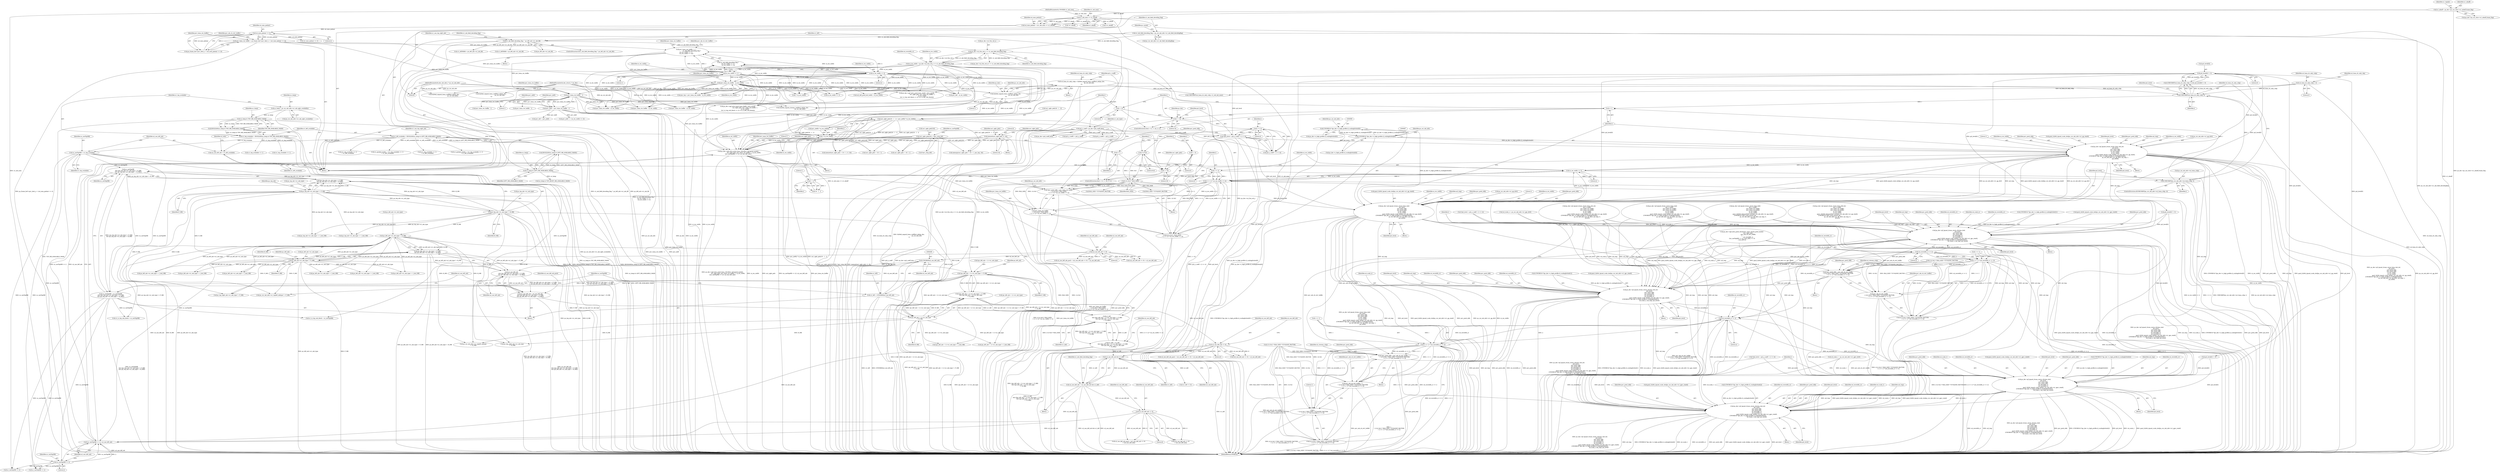 digraph "0_Android_a583270e1c96d307469c83dc42bd3c5f1b9ef63f@pointer" {
"1000985" [label="(Call,ps_dec->pf_iquant_itrans_recon_luma_4x4_dc(\n                                        pi2_level,\n                                        pu1_pred_sblk,\n                                        pu1_pred_sblk,\n                                        ui_rec_width,\n                                        ui_rec_width,\n                                        gau2_ih264_iquant_scale_4x4[ps_cur_mb_info->u1_qp_rem6],\n (UWORD16 *)ps_dec->s_high_profile.i2_scalinglist4x4[0],\n                                        ps_cur_mb_info->u1_qp_div6, ai2_tmp, 1,\n                                        pi2_level))"];
"1000979" [label="(Call,pi2_level[0] != 0)"];
"1000914" [label="(Call,*pi2_level = pi2_y_coeff + (i << 4))"];
"1000779" [label="(Call,pi2_y_coeff = ps_dec->pi2_coeff_data)"];
"1000918" [label="(Call,i << 4)"];
"1000907" [label="(Call,i < 16)"];
"1000904" [label="(Call,i = 0)"];
"1000910" [label="(Call,i++)"];
"1000941" [label="(Call,CHECKBIT(ps_cur_mb_info->u2_luma_csbp, i))"];
"1000933" [label="(Call,i >> 2)"];
"1000928" [label="(Call,i & 0x3)"];
"1000976" [label="(Call,CHECKBIT(u4_luma_dc_only_csbp, i))"];
"1000750" [label="(Call,u4_luma_dc_only_csbp = ih264d_unpack_luma_coeff4x4_mb(ps_dec,\n                                       ps_cur_mb_info,\n 1))"];
"1000752" [label="(Call,ih264d_unpack_luma_coeff4x4_mb(ps_dec,\n                                       ps_cur_mb_info,\n 1))"];
"1000240" [label="(MethodParameterIn,dec_struct_t * ps_dec)"];
"1000241" [label="(MethodParameterIn,dec_mb_info_t * ps_cur_mb_info)"];
"1000334" [label="(Call,u4_luma_dc_only_csbp = 0)"];
"1000922" [label="(Call,*pu1_pred_sblk = pu1_luma_rec_buffer\n + ((i & 0x3) * BLK_SIZE)\n + (i >> 2) * (ui_rec_width << 2))"];
"1000890" [label="(Call,ps_dec->apf_intra_pred_luma_16x16[u1_intrapred_mode](\n                            au1_ngbr_pels, pu1_luma_rec_buffer, 1, ui_rec_width,\n ((uc_useTopMB << 2) | u2_use_left_mb)))"];
"1000863" [label="(Call,au1_ngbr_pels[16] = *pu1_ytop_left)"];
"1000844" [label="(Call,au1_ngbr_pels[16 - 1 - i] = pu1_yleft[i * ui_rec_width])"];
"1000663" [label="(Call,pu1_yleft = pu1_luma_rec_buffer - 1)"];
"1000665" [label="(Call,pu1_luma_rec_buffer - 1)"];
"1000655" [label="(Call,pu1_luma_rec_buffer - ui_rec_width)"];
"1000590" [label="(Call,pu1_luma_rec_buffer += (\n                            u1_mb_field_decoding_flag ?\n (ui_rec_width >> 1) :\n (ui_rec_width << 4)))"];
"1000594" [label="(Call,ui_rec_width >> 1)"];
"1000568" [label="(Call,ui_rec_width = ps_dec->u2_frm_wd_y << u1_mb_field_decoding_flag)"];
"1000570" [label="(Call,ps_dec->u2_frm_wd_y << u1_mb_field_decoding_flag)"];
"1000366" [label="(Call,u1_mb_field_decoding_flag = ps_cur_mb_info->u1_mb_field_decodingflag)"];
"1000452" [label="(Call,u1_mb_field_decoding_flag ^ ps_left_mb->u1_mb_fld)"];
"1000597" [label="(Call,ui_rec_width << 4)"];
"1000536" [label="(Call,pu1_luma_rec_buffer = ps_frame_buf->pu1_dest_y + (u4_num_pmbair << 4))"];
"1000542" [label="(Call,u4_num_pmbair << 4)"];
"1000361" [label="(Call,u4_num_pmbair = (u1_mb_num >> u1_mbaff))"];
"1000363" [label="(Call,u1_mb_num >> u1_mbaff)"];
"1000242" [label="(MethodParameterIn,UWORD8 u1_mb_num)"];
"1000349" [label="(Call,u1_mbaff = ps_dec->ps_cur_slice->u1_mbaff_frame_flag)"];
"1000859" [label="(Call,memset(au1_ngbr_pels, 0, 16))"];
"1000854" [label="(Call,i * ui_rec_width)"];
"1000849" [label="(Call,1 - i)"];
"1000839" [label="(Call,i < 16)"];
"1000842" [label="(Call,i++)"];
"1000836" [label="(Call,i = 0)"];
"1000895" [label="(Call,(uc_useTopMB << 2) | u2_use_left_mb)"];
"1000896" [label="(Call,uc_useTopMB << 2)"];
"1000285" [label="(Call,uc_useTopMB = u1_top_available)"];
"1000257" [label="(Call,u1_top_available = BOOLEAN(uc_temp & TOP_MB_AVAILABLE_MASK))"];
"1000259" [label="(Call,BOOLEAN(uc_temp & TOP_MB_AVAILABLE_MASK))"];
"1000260" [label="(Call,uc_temp & TOP_MB_AVAILABLE_MASK)"];
"1000251" [label="(Call,uc_temp = ps_cur_mb_info->u1_mb_ngbr_availablity)"];
"1000411" [label="(Call,uc_useTopMB = uc_useTopMB\n && ((ps_top_mb->u1_mb_type != P_MB)\n && (ps_top_mb->u1_mb_type != B_MB)))"];
"1000413" [label="(Call,uc_useTopMB\n && ((ps_top_mb->u1_mb_type != P_MB)\n && (ps_top_mb->u1_mb_type != B_MB)))"];
"1000415" [label="(Call,(ps_top_mb->u1_mb_type != P_MB)\n && (ps_top_mb->u1_mb_type != B_MB))"];
"1000416" [label="(Call,ps_top_mb->u1_mb_type != P_MB)"];
"1000421" [label="(Call,ps_top_mb->u1_mb_type != B_MB)"];
"1000477" [label="(Call,u2_use_left_mb = u2_use_left_mb && u1_left)"];
"1000479" [label="(Call,u2_use_left_mb && u1_left)"];
"1000444" [label="(Call,u2_use_left_mb << 8)"];
"1000426" [label="(Call,u2_use_left_mb = u2_use_left_mb\n && ((ps_left_mb->u1_mb_type != P_MB)\n && (ps_left_mb->u1_mb_type != B_MB)))"];
"1000428" [label="(Call,u2_use_left_mb\n && ((ps_left_mb->u1_mb_type != P_MB)\n && (ps_left_mb->u1_mb_type != B_MB)))"];
"1000408" [label="(Call,(UWORD8)u2_use_left_mb)"];
"1000394" [label="(Call,u2_use_left_mb << 8)"];
"1000289" [label="(Call,u2_use_left_mb = u1_left_available)"];
"1000264" [label="(Call,u1_left_available = BOOLEAN(uc_temp & LEFT_MB_AVAILABLE_MASK))"];
"1000266" [label="(Call,BOOLEAN(uc_temp & LEFT_MB_AVAILABLE_MASK))"];
"1000267" [label="(Call,uc_temp & LEFT_MB_AVAILABLE_MASK)"];
"1000430" [label="(Call,(ps_left_mb->u1_mb_type != P_MB)\n && (ps_left_mb->u1_mb_type != B_MB))"];
"1000431" [label="(Call,ps_left_mb->u1_mb_type != P_MB)"];
"1000436" [label="(Call,ps_left_mb->u1_mb_type != B_MB)"];
"1000458" [label="(Call,u1_left = u1_left\n && (((ps_left_mb + 1)->u1_mb_type != P_MB)\n && ((ps_left_mb + 1)->u1_mb_type\n != B_MB)))"];
"1000460" [label="(Call,u1_left\n && (((ps_left_mb + 1)->u1_mb_type != P_MB)\n && ((ps_left_mb + 1)->u1_mb_type\n != B_MB)))"];
"1000406" [label="(Call,u1_left = (UWORD8)u2_use_left_mb)"];
"1000462" [label="(Call,((ps_left_mb + 1)->u1_mb_type != P_MB)\n && ((ps_left_mb + 1)->u1_mb_type\n != B_MB))"];
"1000463" [label="(Call,(ps_left_mb + 1)->u1_mb_type != P_MB)"];
"1000470" [label="(Call,(ps_left_mb + 1)->u1_mb_type\n != B_MB)"];
"1000497" [label="(Call,u2_use_left_mb << 8)"];
"1000927" [label="(Call,(i & 0x3) * BLK_SIZE)"];
"1000932" [label="(Call,(i >> 2) * (ui_rec_width << 2))"];
"1000936" [label="(Call,ui_rec_width << 2)"];
"1000985" [label="(Call,ps_dec->pf_iquant_itrans_recon_luma_4x4_dc(\n                                        pi2_level,\n                                        pu1_pred_sblk,\n                                        pu1_pred_sblk,\n                                        ui_rec_width,\n                                        ui_rec_width,\n                                        gau2_ih264_iquant_scale_4x4[ps_cur_mb_info->u1_qp_rem6],\n (UWORD16 *)ps_dec->s_high_profile.i2_scalinglist4x4[0],\n                                        ps_cur_mb_info->u1_qp_div6, ai2_tmp, 1,\n                                        pi2_level))"];
"1000947" [label="(Call,ps_dec->pf_iquant_itrans_recon_luma_4x4(\n                                        pi2_level,\n                                        pu1_pred_sblk,\n                                        pu1_pred_sblk,\n                                        ui_rec_width,\n                                        ui_rec_width,\n                                        gau2_ih264_iquant_scale_4x4[ps_cur_mb_info->u1_qp_rem6],\n (UWORD16 *)ps_dec->s_high_profile.i2_scalinglist4x4[0],\n                                        ps_cur_mb_info->u1_qp_div6, ai2_tmp, 1,\n                                        pi2_level))"];
"1000958" [label="(Call,(UWORD16 *)ps_dec->s_high_profile.i2_scalinglist4x4[0])"];
"1000996" [label="(Call,(UWORD16 *)ps_dec->s_high_profile.i2_scalinglist4x4[0])"];
"1002917" [label="(Call,ps_dec->pf_iquant_itrans_recon_chroma_4x4(\n                                            pi2_level,\n                                            pu1_pred_sblk,\n                                            pu1_pred_sblk,\n                                            u4_recwidth_cr,\n                                            u4_recwidth_cr,\n                                            gau2_ih264_iquant_scale_4x4[ps_cur_mb_info->u1_qpc_rem6],\n (UWORD16 *)ps_dec->s_high_profile.i2_scalinglist4x4[1],\n                                            u4_scale_u, ai2_tmp, pi2_level))"];
"1002908" [label="(Call,u4_recwidth_cr << 2)"];
"1002904" [label="(Call,(i >> 1) * (u4_recwidth_cr << 2))"];
"1002892" [label="(Call,*pu1_pred_sblk = pu1_mb_cb_rei1_buffer\n + ((i & 0x1) * BLK_SIZE * YUV420SP_FACTOR)\n + (i >> 1) * (u4_recwidth_cr << 2))"];
"1002948" [label="(Call,ps_dec->pf_iquant_itrans_recon_chroma_4x4_dc(\n                                            pi2_level,\n                                            pu1_pred_sblk,\n                                            pu1_pred_sblk,\n                                            u4_recwidth_cr,\n                                            u4_recwidth_cr,\n                                            gau2_ih264_iquant_scale_4x4[ps_cur_mb_info->u1_qpc_rem6],\n (UWORD16 *)ps_dec->s_high_profile.i2_scalinglist4x4[1],\n                                            u4_scale_u, ai2_tmp, pi2_level))"];
"1003019" [label="(Call,u4_recwidth_cr << 2)"];
"1003015" [label="(Call,(i >> 1) * (u4_recwidth_cr << 2))"];
"1003001" [label="(Call,*pu1_pred_sblk = pu1_mb_cb_rei1_buffer + 1\n + ((i & 0x1) * BLK_SIZE * YUV420SP_FACTOR)\n + (i >> 1) * (u4_recwidth_cr << 2))"];
"1003028" [label="(Call,ps_dec->pf_iquant_itrans_recon_chroma_4x4(\n                                            pi2_level,\n                                            pu1_pred_sblk,\n                                            pu1_pred_sblk,\n                                            u4_recwidth_cr,\n                                            u4_recwidth_cr,\n                                            gau2_ih264_iquant_scale_4x4[ps_cur_mb_info->u1_qpcr_rem6],\n (UWORD16 *)ps_dec->s_high_profile.i2_scalinglist4x4[2],\n                                            u4_scale_v, ai2_tmp, pi2_level))"];
"1003059" [label="(Call,ps_dec->pf_iquant_itrans_recon_chroma_4x4_dc(\n                                            pi2_level,\n                                            pu1_pred_sblk,\n                                            pu1_pred_sblk,\n                                            u4_recwidth_cr,\n                                            u4_recwidth_cr,\n                                            gau2_ih264_iquant_scale_4x4[ps_cur_mb_info->u1_qpcr_rem6],\n (UWORD16 *)ps_dec->s_high_profile.i2_scalinglist4x4[2],\n                                            u4_scale_v, ai2_tmp, pi2_level))"];
"1003003" [label="(Call,pu1_mb_cb_rei1_buffer + 1\n + ((i & 0x1) * BLK_SIZE * YUV420SP_FACTOR)\n + (i >> 1) * (u4_recwidth_cr << 2))"];
"1003005" [label="(Call,1\n + ((i & 0x1) * BLK_SIZE * YUV420SP_FACTOR)\n + (i >> 1) * (u4_recwidth_cr << 2))"];
"1003007" [label="(Call,((i & 0x1) * BLK_SIZE * YUV420SP_FACTOR)\n + (i >> 1) * (u4_recwidth_cr << 2))"];
"1002894" [label="(Call,pu1_mb_cb_rei1_buffer\n + ((i & 0x1) * BLK_SIZE * YUV420SP_FACTOR)\n + (i >> 1) * (u4_recwidth_cr << 2))"];
"1002896" [label="(Call,((i & 0x1) * BLK_SIZE * YUV420SP_FACTOR)\n + (i >> 1) * (u4_recwidth_cr << 2))"];
"1000924" [label="(Call,pu1_luma_rec_buffer\n + ((i & 0x3) * BLK_SIZE)\n + (i >> 2) * (ui_rec_width << 2))"];
"1000926" [label="(Call,((i & 0x3) * BLK_SIZE)\n + (i >> 2) * (ui_rec_width << 2))"];
"1000457" [label="(Block,)"];
"1003025" [label="(Identifier,u2_chroma_csbp)"];
"1000943" [label="(Identifier,ps_cur_mb_info)"];
"1000429" [label="(Identifier,u2_use_left_mb)"];
"1000835" [label="(ControlStructure,for(i = 0; i < 16; i++))"];
"1002884" [label="(Call,*pi2_level = pi2_y_coeff + (i << 4))"];
"1000395" [label="(Identifier,u2_use_left_mb)"];
"1000928" [label="(Call,i & 0x3)"];
"1000667" [label="(Literal,1)"];
"1000521" [label="(Call,ps_cur_mb_info->u1_topleft_mbtype != P_MB)"];
"1000497" [label="(Call,u2_use_left_mb << 8)"];
"1003003" [label="(Call,pu1_mb_cb_rei1_buffer + 1\n + ((i & 0x1) * BLK_SIZE * YUV420SP_FACTOR)\n + (i >> 1) * (u4_recwidth_cr << 2))"];
"1000836" [label="(Call,i = 0)"];
"1000240" [label="(MethodParameterIn,dec_struct_t * ps_dec)"];
"1003063" [label="(Identifier,u4_recwidth_cr)"];
"1000334" [label="(Call,u4_luma_dc_only_csbp = 0)"];
"1002522" [label="(Call,ps_dec->pf_iquant_itrans_recon_luma_8x8_dc(\n                                        pi2_y_coeff1,\n                                        pu1_luma_rec_buffer,\n                                        pu1_luma_rec_buffer,\n                                        ui_rec_width,\n                                        ui_rec_width,\n                                        gau1_ih264d_dequant8x8_cavlc[ps_cur_mb_info->u1_qp_rem6],\n (UWORD16 *)pi2_scale_matrix_ptr,\n                                        ps_cur_mb_info->u1_qp_div6, ai2_tmp, 0,\n                                        NULL))"];
"1000986" [label="(Identifier,pi2_level)"];
"1000478" [label="(Identifier,u2_use_left_mb)"];
"1000290" [label="(Identifier,u2_use_left_mb)"];
"1000883" [label="(Call,au1_ngbr_pels + 16 + 1)"];
"1000291" [label="(Identifier,u1_left_available)"];
"1000988" [label="(Identifier,pu1_pred_sblk)"];
"1000919" [label="(Identifier,i)"];
"1000981" [label="(Identifier,pi2_level)"];
"1000949" [label="(Identifier,pu1_pred_sblk)"];
"1000842" [label="(Call,i++)"];
"1000953" [label="(Call,gau2_ih264_iquant_scale_4x4[ps_cur_mb_info->u1_qp_rem6])"];
"1000464" [label="(Call,(ps_left_mb + 1)->u1_mb_type)"];
"1001698" [label="(Call,ps_dec->apf_intra_pred_luma_4x4[i1_intra_pred](\n                            au1_ngbr_pels, pu1_luma_rec_buffer, 1,\n                            ui_rec_width,\n ((u1_is_top_sub_block << 2) | u1_is_left_sub_block)))"];
"1000458" [label="(Call,u1_left = u1_left\n && (((ps_left_mb + 1)->u1_mb_type != P_MB)\n && ((ps_left_mb + 1)->u1_mb_type\n != B_MB)))"];
"1000447" [label="(Identifier,u2_use_left_mb)"];
"1000860" [label="(Identifier,au1_ngbr_pels)"];
"1000937" [label="(Identifier,ui_rec_width)"];
"1000589" [label="(Block,)"];
"1000526" [label="(Call,ps_cur_mb_info->u1_topleft_mbtype\n != B_MB)"];
"1001631" [label="(Call,i * ui_rec_width)"];
"1002638" [label="(Call,(u1_top_available << 1)\n + u1_left_available)"];
"1003031" [label="(Identifier,pu1_pred_sblk)"];
"1002055" [label="(Call,(ps_left_mb + 1)->u1_mb_type != I_4x4_MB)"];
"1003062" [label="(Identifier,pu1_pred_sblk)"];
"1002894" [label="(Call,pu1_mb_cb_rei1_buffer\n + ((i & 0x1) * BLK_SIZE * YUV420SP_FACTOR)\n + (i >> 1) * (u4_recwidth_cr << 2))"];
"1002950" [label="(Identifier,pu1_pred_sblk)"];
"1002897" [label="(Call,(i & 0x1) * BLK_SIZE * YUV420SP_FACTOR)"];
"1000786" [label="(Identifier,u1_mb_type)"];
"1000983" [label="(Literal,0)"];
"1002938" [label="(Identifier,ai2_tmp)"];
"1002905" [label="(Call,i >> 1)"];
"1000502" [label="(Identifier,u1_use_top_right_mb)"];
"1000960" [label="(Call,ps_dec->s_high_profile.i2_scalinglist4x4[0])"];
"1000268" [label="(Identifier,uc_temp)"];
"1003254" [label="(MethodReturn,WORD32)"];
"1000872" [label="(Call,memcpy(au1_ngbr_pels + 16 + 1, puc_top, 16))"];
"1002947" [label="(Block,)"];
"1002951" [label="(Identifier,pu1_pred_sblk)"];
"1002953" [label="(Identifier,u4_recwidth_cr)"];
"1000924" [label="(Call,pu1_luma_rec_buffer\n + ((i & 0x3) * BLK_SIZE)\n + (i >> 2) * (ui_rec_width << 2))"];
"1000414" [label="(Identifier,uc_useTopMB)"];
"1003002" [label="(Identifier,pu1_pred_sblk)"];
"1000552" [label="(Call,u4_num_pmbair << 3)"];
"1000577" [label="(Call,ps_dec->u2_frm_wd_uv << u1_mb_field_decoding_flag)"];
"1001229" [label="(Call,(ps_left_mb + 1)->u1_mb_type != I_4x4_MB)"];
"1001008" [label="(Identifier,ai2_tmp)"];
"1000904" [label="(Call,i = 0)"];
"1000837" [label="(Identifier,i)"];
"1000241" [label="(MethodParameterIn,dec_mb_info_t * ps_cur_mb_info)"];
"1000252" [label="(Identifier,uc_temp)"];
"1000411" [label="(Call,uc_useTopMB = uc_useTopMB\n && ((ps_top_mb->u1_mb_type != P_MB)\n && (ps_top_mb->u1_mb_type != B_MB)))"];
"1000546" [label="(Identifier,pu1_mb_cb_rei1_buffer)"];
"1000335" [label="(Identifier,u4_luma_dc_only_csbp)"];
"1000470" [label="(Call,(ps_left_mb + 1)->u1_mb_type\n != B_MB)"];
"1000436" [label="(Call,ps_left_mb->u1_mb_type != B_MB)"];
"1000951" [label="(Identifier,ui_rec_width)"];
"1000412" [label="(Identifier,uc_useTopMB)"];
"1000445" [label="(Identifier,u2_use_left_mb)"];
"1000665" [label="(Call,pu1_luma_rec_buffer - 1)"];
"1002347" [label="(Call,ui_rec_width << 3)"];
"1000260" [label="(Call,uc_temp & TOP_MB_AVAILABLE_MASK)"];
"1003244" [label="(Call,uc_useTopMB << 2)"];
"1000867" [label="(Call,*pu1_ytop_left)"];
"1000394" [label="(Call,u2_use_left_mb << 8)"];
"1000909" [label="(Literal,16)"];
"1000483" [label="(Identifier,u1_mb_field_decoding_flag)"];
"1000829" [label="(Block,)"];
"1000538" [label="(Call,ps_frame_buf->pu1_dest_y + (u4_num_pmbair << 4))"];
"1000858" [label="(Block,)"];
"1000998" [label="(Call,ps_dec->s_high_profile.i2_scalinglist4x4[0])"];
"1000799" [label="(Call,u1_top_available << 1)"];
"1000537" [label="(Identifier,pu1_luma_rec_buffer)"];
"1000945" [label="(Identifier,i)"];
"1000882" [label="(Call,memset(au1_ngbr_pels + 16 + 1, 0, 16))"];
"1000594" [label="(Call,ui_rec_width >> 1)"];
"1000839" [label="(Call,i < 16)"];
"1002920" [label="(Identifier,pu1_pred_sblk)"];
"1002970" [label="(Identifier,pi2_level)"];
"1000840" [label="(Identifier,i)"];
"1000460" [label="(Call,u1_left\n && (((ps_left_mb + 1)->u1_mb_type != P_MB)\n && ((ps_left_mb + 1)->u1_mb_type\n != B_MB)))"];
"1000979" [label="(Call,pi2_level[0] != 0)"];
"1000929" [label="(Identifier,i)"];
"1001720" [label="(Call,ps_dec->pf_iquant_itrans_recon_luma_4x4_dc(\n                                        pi2_y_coeff1,\n                                        pu1_luma_rec_buffer,\n                                        pu1_luma_rec_buffer,\n                                        ui_rec_width,\n                                        ui_rec_width,\n                                        gau2_ih264_iquant_scale_4x4[ps_cur_mb_info->u1_qp_rem6],\n (UWORD16 *)ps_dec->s_high_profile.i2_scalinglist4x4[0],\n                                        ps_cur_mb_info->u1_qp_div6, ai2_tmp, 0,\n                                        NULL))"];
"1001716" [label="(Call,CHECKBIT(u4_luma_dc_only_csbp, u1_sub_mb_num))"];
"1000511" [label="(Call,ps_top_right_mb->u1_mb_type\n != B_MB)"];
"1000796" [label="(Call,u1_packed_modes = (u1_top_available << 1)\n + u1_left_available)"];
"1000452" [label="(Call,u1_mb_field_decoding_flag ^ ps_left_mb->u1_mb_fld)"];
"1002855" [label="(Call,u4_scale_u = ps_cur_mb_info->u1_qpc_div6)"];
"1000287" [label="(Identifier,u1_top_available)"];
"1000592" [label="(Call,u1_mb_field_decoding_flag ?\n (ui_rec_width >> 1) :\n (ui_rec_width << 4))"];
"1002942" [label="(Call,pi2_level[0] != 0)"];
"1000910" [label="(Call,i++)"];
"1000970" [label="(Identifier,ai2_tmp)"];
"1000351" [label="(Call,ps_dec->ps_cur_slice->u1_mbaff_frame_flag)"];
"1000499" [label="(Literal,8)"];
"1001825" [label="(Call,u1_is_top_sub_block = uc_useTopMB)"];
"1001130" [label="(Call,ps_left_mb->u1_mb_type != I_4x4_MB)"];
"1002882" [label="(Block,)"];
"1002916" [label="(Block,)"];
"1000568" [label="(Call,ui_rec_width = ps_dec->u2_frm_wd_y << u1_mb_field_decoding_flag)"];
"1000425" [label="(Identifier,B_MB)"];
"1002613" [label="(Call,ih264d_unpack_chroma_coeff4x4_mb(ps_dec,\n                                     ps_cur_mb_info))"];
"1003005" [label="(Call,1\n + ((i & 0x1) * BLK_SIZE * YUV420SP_FACTOR)\n + (i >> 1) * (u4_recwidth_cr << 2))"];
"1000363" [label="(Call,u1_mb_num >> u1_mbaff)"];
"1002892" [label="(Call,*pu1_pred_sblk = pu1_mb_cb_rei1_buffer\n + ((i & 0x1) * BLK_SIZE * YUV420SP_FACTOR)\n + (i >> 1) * (u4_recwidth_cr << 2))"];
"1000861" [label="(Literal,0)"];
"1000498" [label="(Identifier,u2_use_left_mb)"];
"1000927" [label="(Call,(i & 0x3) * BLK_SIZE)"];
"1000420" [label="(Identifier,P_MB)"];
"1002013" [label="(Call,ps_left_mb->u1_mb_type != I_4x4_MB)"];
"1000481" [label="(Identifier,u1_left)"];
"1003048" [label="(Identifier,u4_scale_v)"];
"1000859" [label="(Call,memset(au1_ngbr_pels, 0, 16))"];
"1002908" [label="(Call,u4_recwidth_cr << 2)"];
"1002922" [label="(Identifier,u4_recwidth_cr)"];
"1000923" [label="(Identifier,pu1_pred_sblk)"];
"1000843" [label="(Identifier,i)"];
"1000925" [label="(Identifier,pu1_luma_rec_buffer)"];
"1000751" [label="(Identifier,u4_luma_dc_only_csbp)"];
"1003081" [label="(Identifier,pi2_level)"];
"1003060" [label="(Identifier,pi2_level)"];
"1000441" [label="(Call,u2_use_left_mb_pack = (u2_use_left_mb << 8) + u2_use_left_mb)"];
"1000657" [label="(Identifier,ui_rec_width)"];
"1000367" [label="(Identifier,u1_mb_field_decoding_flag)"];
"1000940" [label="(ControlStructure,if(CHECKBIT(ps_cur_mb_info->u2_luma_csbp, i)))"];
"1000768" [label="(Call,ih264d_unpack_luma_coeff4x4_mb(ps_dec,\n                                           ps_cur_mb_info,\n 1))"];
"1002959" [label="(Call,(UWORD16 *)ps_dec->s_high_profile.i2_scalinglist4x4[1])"];
"1000476" [label="(Identifier,B_MB)"];
"1000906" [label="(Literal,0)"];
"1002881" [label="(Identifier,i)"];
"1000934" [label="(Identifier,i)"];
"1000931" [label="(Identifier,BLK_SIZE)"];
"1000850" [label="(Literal,1)"];
"1000780" [label="(Identifier,pi2_y_coeff)"];
"1000916" [label="(Call,pi2_y_coeff + (i << 4))"];
"1000977" [label="(Identifier,u4_luma_dc_only_csbp)"];
"1001010" [label="(Identifier,pi2_level)"];
"1000898" [label="(Literal,2)"];
"1000907" [label="(Call,i < 16)"];
"1000990" [label="(Identifier,ui_rec_width)"];
"1000985" [label="(Call,ps_dec->pf_iquant_itrans_recon_luma_4x4_dc(\n                                        pi2_level,\n                                        pu1_pred_sblk,\n                                        pu1_pred_sblk,\n                                        ui_rec_width,\n                                        ui_rec_width,\n                                        gau2_ih264_iquant_scale_4x4[ps_cur_mb_info->u1_qp_rem6],\n (UWORD16 *)ps_dec->s_high_profile.i2_scalinglist4x4[0],\n                                        ps_cur_mb_info->u1_qp_div6, ai2_tmp, 1,\n                                        pi2_level))"];
"1000870" [label="(Identifier,uc_useTopMB)"];
"1002895" [label="(Identifier,pu1_mb_cb_rei1_buffer)"];
"1003064" [label="(Identifier,u4_recwidth_cr)"];
"1000847" [label="(Call,16 - 1 - i)"];
"1002334" [label="(Call,pu1_luma_rec_buffer - 1)"];
"1003058" [label="(Block,)"];
"1002993" [label="(Call,*pi2_level = pi2_y_coeff + (i << 4))"];
"1000846" [label="(Identifier,au1_ngbr_pels)"];
"1002954" [label="(Call,gau2_ih264_iquant_scale_4x4[ps_cur_mb_info->u1_qpc_rem6])"];
"1002937" [label="(Identifier,u4_scale_u)"];
"1000544" [label="(Literal,4)"];
"1000257" [label="(Call,u1_top_available = BOOLEAN(uc_temp & TOP_MB_AVAILABLE_MASK))"];
"1003033" [label="(Identifier,u4_recwidth_cr)"];
"1000265" [label="(Identifier,u1_left_available)"];
"1000893" [label="(Literal,1)"];
"1000922" [label="(Call,*pu1_pred_sblk = pu1_luma_rec_buffer\n + ((i & 0x3) * BLK_SIZE)\n + (i >> 2) * (ui_rec_width << 2))"];
"1000243" [label="(Block,)"];
"1000864" [label="(Call,au1_ngbr_pels[16])"];
"1000752" [label="(Call,ih264d_unpack_luma_coeff4x4_mb(ps_dec,\n                                       ps_cur_mb_info,\n 1))"];
"1001190" [label="(Call,ps_left_mb->u1_mb_type != I_4x4_MB)"];
"1000844" [label="(Call,au1_ngbr_pels[16 - 1 - i] = pu1_yleft[i * ui_rec_width])"];
"1003027" [label="(Block,)"];
"1000781" [label="(Call,ps_dec->pi2_coeff_data)"];
"1000391" [label="(Call,u2_use_left_mb_pack = (u2_use_left_mb << 8) + u2_use_left_mb)"];
"1000421" [label="(Call,ps_top_mb->u1_mb_type != B_MB)"];
"1000972" [label="(Identifier,pi2_level)"];
"1001005" [label="(Call,ps_cur_mb_info->u1_qp_div6)"];
"1003016" [label="(Call,i >> 1)"];
"1000261" [label="(Identifier,uc_temp)"];
"1000749" [label="(Block,)"];
"1001009" [label="(Literal,1)"];
"1000798" [label="(Call,(u1_top_available << 1)\n + u1_left_available)"];
"1002990" [label="(Identifier,i)"];
"1001936" [label="(Call,!u1_mbaff)"];
"1003059" [label="(Call,ps_dec->pf_iquant_itrans_recon_chroma_4x4_dc(\n                                            pi2_level,\n                                            pu1_pred_sblk,\n                                            pu1_pred_sblk,\n                                            u4_recwidth_cr,\n                                            u4_recwidth_cr,\n                                            gau2_ih264_iquant_scale_4x4[ps_cur_mb_info->u1_qpcr_rem6],\n (UWORD16 *)ps_dec->s_high_profile.i2_scalinglist4x4[2],\n                                            u4_scale_v, ai2_tmp, pi2_level))"];
"1002921" [label="(Identifier,u4_recwidth_cr)"];
"1003012" [label="(Call,BLK_SIZE * YUV420SP_FACTOR)"];
"1003004" [label="(Identifier,pu1_mb_cb_rei1_buffer)"];
"1000891" [label="(Identifier,au1_ngbr_pels)"];
"1000473" [label="(Identifier,ps_left_mb)"];
"1000936" [label="(Call,ui_rec_width << 2)"];
"1000976" [label="(Call,CHECKBIT(u4_luma_dc_only_csbp, i))"];
"1000442" [label="(Identifier,u2_use_left_mb_pack)"];
"1000242" [label="(MethodParameterIn,UWORD8 u1_mb_num)"];
"1000289" [label="(Call,u2_use_left_mb = u1_left_available)"];
"1000669" [label="(Identifier,pu1_uleft)"];
"1002928" [label="(Call,(UWORD16 *)ps_dec->s_high_profile.i2_scalinglist4x4[1])"];
"1000500" [label="(Identifier,u2_use_left_mb)"];
"1001467" [label="(Call,pu1_luma_rec_buffer - ui_rec_width)"];
"1000947" [label="(Call,ps_dec->pf_iquant_itrans_recon_luma_4x4(\n                                        pi2_level,\n                                        pu1_pred_sblk,\n                                        pu1_pred_sblk,\n                                        ui_rec_width,\n                                        ui_rec_width,\n                                        gau2_ih264_iquant_scale_4x4[ps_cur_mb_info->u1_qp_rem6],\n (UWORD16 *)ps_dec->s_high_profile.i2_scalinglist4x4[0],\n                                        ps_cur_mb_info->u1_qp_div6, ai2_tmp, 1,\n                                        pi2_level))"];
"1000862" [label="(Literal,16)"];
"1000440" [label="(Identifier,B_MB)"];
"1000664" [label="(Identifier,pu1_yleft)"];
"1000656" [label="(Identifier,pu1_luma_rec_buffer)"];
"1000422" [label="(Call,ps_top_mb->u1_mb_type)"];
"1000461" [label="(Identifier,u1_left)"];
"1000413" [label="(Call,uc_useTopMB\n && ((ps_top_mb->u1_mb_type != P_MB)\n && (ps_top_mb->u1_mb_type != B_MB)))"];
"1000779" [label="(Call,pi2_y_coeff = ps_dec->pi2_coeff_data)"];
"1002910" [label="(Literal,2)"];
"1000357" [label="(Identifier,u1_topmb)"];
"1000259" [label="(Call,BOOLEAN(uc_temp & TOP_MB_AVAILABLE_MASK))"];
"1000569" [label="(Identifier,ui_rec_width)"];
"1000663" [label="(Call,pu1_yleft = pu1_luma_rec_buffer - 1)"];
"1003079" [label="(Identifier,u4_scale_v)"];
"1000536" [label="(Call,pu1_luma_rec_buffer = ps_frame_buf->pu1_dest_y + (u4_num_pmbair << 4))"];
"1000958" [label="(Call,(UWORD16 *)ps_dec->s_high_profile.i2_scalinglist4x4[0])"];
"1000404" [label="(Block,)"];
"1000410" [label="(Identifier,u2_use_left_mb)"];
"1003050" [label="(Identifier,pi2_level)"];
"1000908" [label="(Identifier,i)"];
"1000407" [label="(Identifier,u1_left)"];
"1002968" [label="(Identifier,u4_scale_u)"];
"1000423" [label="(Identifier,ps_top_mb)"];
"1002841" [label="(Call,ps_dec->apf_intra_pred_chroma[u1_intra_chrom_pred_mode](\n                                pu1_ngbr_pels,\n                                pu1_mb_cb_rei1_buffer,\n 1,\n                                u4_recwidth_cr,\n ((uc_useTopMB << 2) | (use_left2 << 4)\n | use_left1)))"];
"1003021" [label="(Literal,2)"];
"1000368" [label="(Call,ps_cur_mb_info->u1_mb_field_decodingflag)"];
"1000841" [label="(Literal,16)"];
"1000989" [label="(Identifier,ui_rec_width)"];
"1002949" [label="(Identifier,pi2_level)"];
"1002901" [label="(Call,BLK_SIZE * YUV420SP_FACTOR)"];
"1000361" [label="(Call,u4_num_pmbair = (u1_mb_num >> u1_mbaff))"];
"1001020" [label="(Call,u1_is_top_sub_block = uc_useTopMB)"];
"1002969" [label="(Identifier,ai2_tmp)"];
"1000366" [label="(Call,u1_mb_field_decoding_flag = ps_cur_mb_info->u1_mb_field_decodingflag)"];
"1000655" [label="(Call,pu1_luma_rec_buffer - ui_rec_width)"];
"1000776" [label="(Call,ih264d_unpack_luma_coeff8x8_mb(ps_dec,\n                                           ps_cur_mb_info))"];
"1000597" [label="(Call,ui_rec_width << 4)"];
"1000755" [label="(Literal,1)"];
"1003019" [label="(Call,u4_recwidth_cr << 2)"];
"1000978" [label="(Identifier,i)"];
"1000431" [label="(Call,ps_left_mb->u1_mb_type != P_MB)"];
"1003008" [label="(Call,(i & 0x1) * BLK_SIZE * YUV420SP_FACTOR)"];
"1001389" [label="(Call,pi2_y_coeff1 = pi2_y_coeff)"];
"1000753" [label="(Identifier,ps_dec)"];
"1003034" [label="(Call,gau2_ih264_iquant_scale_4x4[ps_cur_mb_info->u1_qpcr_rem6])"];
"1000372" [label="(Identifier,ps_curmb)"];
"1000274" [label="(Call,uc_temp & TOP_RIGHT_MB_AVAILABLE_MASK)"];
"1001368" [label="(Call,ps_left_mb->u1_mb_type != I_4x4_MB)"];
"1000443" [label="(Call,(u2_use_left_mb << 8) + u2_use_left_mb)"];
"1000932" [label="(Call,(i >> 2) * (ui_rec_width << 2))"];
"1002614" [label="(Identifier,ps_dec)"];
"1000446" [label="(Literal,8)"];
"1002488" [label="(Call,ps_dec->apf_intra_pred_luma_8x8[i1_intra_pred](\n                                    au1_ngbr_pels, pu1_luma_rec_buffer, 1,\n                                    ui_rec_width,\n ((u1_is_top_sub_block << 2) | u1_is_left_sub_block)))"];
"1002860" [label="(Call,u4_scale_v = ps_cur_mb_info->u1_qpcr_div6)"];
"1000855" [label="(Identifier,i)"];
"1000750" [label="(Call,u4_luma_dc_only_csbp = ih264d_unpack_luma_coeff4x4_mb(ps_dec,\n                                       ps_cur_mb_info,\n 1))"];
"1003080" [label="(Identifier,ai2_tmp)"];
"1000987" [label="(Identifier,pu1_pred_sblk)"];
"1000262" [label="(Identifier,TOP_MB_AVAILABLE_MASK)"];
"1000946" [label="(Block,)"];
"1000849" [label="(Call,1 - i)"];
"1002896" [label="(Call,((i & 0x1) * BLK_SIZE * YUV420SP_FACTOR)\n + (i >> 1) * (u4_recwidth_cr << 2))"];
"1000984" [label="(Block,)"];
"1002342" [label="(Call,pu1_left = pu1_yleft)"];
"1000653" [label="(Call,puc_top = pu1_luma_rec_buffer - ui_rec_width)"];
"1000349" [label="(Call,u1_mbaff = ps_dec->ps_cur_slice->u1_mbaff_frame_flag)"];
"1000469" [label="(Identifier,P_MB)"];
"1001497" [label="(Call,pu1_luma_rec_buffer - 1)"];
"1002893" [label="(Identifier,pu1_pred_sblk)"];
"1002345" [label="(Call,pu1_yleft += (ui_rec_width << 3))"];
"1000598" [label="(Identifier,ui_rec_width)"];
"1000926" [label="(Call,((i & 0x3) * BLK_SIZE)\n + (i >> 2) * (ui_rec_width << 2))"];
"1000269" [label="(Identifier,LEFT_MB_AVAILABLE_MASK)"];
"1000438" [label="(Identifier,ps_left_mb)"];
"1002904" [label="(Call,(i >> 1) * (u4_recwidth_cr << 2))"];
"1002914" [label="(Identifier,u2_chroma_csbp)"];
"1000950" [label="(Identifier,pu1_pred_sblk)"];
"1002909" [label="(Identifier,u4_recwidth_cr)"];
"1002948" [label="(Call,ps_dec->pf_iquant_itrans_recon_chroma_4x4_dc(\n                                            pi2_level,\n                                            pu1_pred_sblk,\n                                            pu1_pred_sblk,\n                                            u4_recwidth_cr,\n                                            u4_recwidth_cr,\n                                            gau2_ih264_iquant_scale_4x4[ps_cur_mb_info->u1_qpc_rem6],\n (UWORD16 *)ps_dec->s_high_profile.i2_scalinglist4x4[1],\n                                            u4_scale_u, ai2_tmp, pi2_level))"];
"1000895" [label="(Call,(uc_useTopMB << 2) | u2_use_left_mb)"];
"1002952" [label="(Identifier,u4_recwidth_cr)"];
"1000851" [label="(Identifier,i)"];
"1000591" [label="(Identifier,pu1_luma_rec_buffer)"];
"1000596" [label="(Literal,1)"];
"1000396" [label="(Literal,8)"];
"1000487" [label="(Call,u1_left << 8)"];
"1000935" [label="(Literal,2)"];
"1000911" [label="(Identifier,i)"];
"1000996" [label="(Call,(UWORD16 *)ps_dec->s_high_profile.i2_scalinglist4x4[0])"];
"1002197" [label="(Call,ps_left_mb->u1_mb_type != I_4x4_MB)"];
"1000480" [label="(Identifier,u2_use_left_mb)"];
"1000576" [label="(Identifier,u4_recwidth_cr)"];
"1000897" [label="(Identifier,uc_useTopMB)"];
"1003061" [label="(Identifier,pu1_pred_sblk)"];
"1000930" [label="(Literal,0x3)"];
"1003029" [label="(Identifier,pi2_level)"];
"1000570" [label="(Call,ps_dec->u2_frm_wd_y << u1_mb_field_decoding_flag)"];
"1002923" [label="(Call,gau2_ih264_iquant_scale_4x4[ps_cur_mb_info->u1_qpc_rem6])"];
"1000938" [label="(Literal,2)"];
"1003030" [label="(Identifier,pu1_pred_sblk)"];
"1001482" [label="(Call,pu1_luma_rec_buffer - ui_rec_width)"];
"1000873" [label="(Call,au1_ngbr_pels + 16 + 1)"];
"1000542" [label="(Call,u4_num_pmbair << 4)"];
"1003039" [label="(Call,(UWORD16 *)ps_dec->s_high_profile.i2_scalinglist4x4[2])"];
"1001891" [label="(Call,ps_top_mb->u1_mb_type == I_4x4_MB)"];
"1003020" [label="(Identifier,u4_recwidth_cr)"];
"1000397" [label="(Identifier,u2_use_left_mb)"];
"1000905" [label="(Identifier,i)"];
"1000543" [label="(Identifier,u4_num_pmbair)"];
"1001943" [label="(Call,ps_left_mb->u1_mb_type != I_4x4_MB)"];
"1000463" [label="(Call,(ps_left_mb + 1)->u1_mb_type != P_MB)"];
"1000915" [label="(Identifier,pi2_level)"];
"1000967" [label="(Call,ps_cur_mb_info->u1_qp_div6)"];
"1000912" [label="(Block,)"];
"1000595" [label="(Identifier,ui_rec_width)"];
"1002317" [label="(Call,pu1_luma_rec_buffer - ui_rec_width)"];
"1002544" [label="(Call,ps_dec->pf_iquant_itrans_recon_luma_8x8(\n                                        pi2_y_coeff1,\n                                        pu1_luma_rec_buffer,\n                                        pu1_luma_rec_buffer,\n                                        ui_rec_width,\n                                        ui_rec_width,\n                                        gau1_ih264d_dequant8x8_cavlc[ps_cur_mb_info->u1_qp_rem6],\n (UWORD16 *)pi2_scale_matrix_ptr,\n                                        ps_cur_mb_info->u1_qp_div6, ai2_tmp, 0,\n                                        NULL))"];
"1000272" [label="(Identifier,u1_use_top_right_mb)"];
"1002337" [label="(Call,ui2_left_pred_buf_width = ui_rec_width)"];
"1001748" [label="(Call,ps_dec->pf_iquant_itrans_recon_luma_4x4(\n                                        pi2_y_coeff1,\n                                        pu1_luma_rec_buffer,\n                                        pu1_luma_rec_buffer,\n                                        ui_rec_width,\n                                        ui_rec_width,\n                                        gau2_ih264_iquant_scale_4x4[ps_cur_mb_info->u1_qp_rem6],\n (UWORD16 *)ps_dec->s_high_profile.i2_scalinglist4x4[0],\n                                        ps_cur_mb_info->u1_qp_div6, ai2_tmp, 0,\n                                        NULL))"];
"1000852" [label="(Call,pu1_yleft[i * ui_rec_width])"];
"1000350" [label="(Identifier,u1_mbaff)"];
"1003065" [label="(Call,gau2_ih264_iquant_scale_4x4[ps_cur_mb_info->u1_qpcr_rem6])"];
"1000251" [label="(Call,uc_temp = ps_cur_mb_info->u1_mb_ngbr_availablity)"];
"1000865" [label="(Identifier,au1_ngbr_pels)"];
"1001086" [label="(Call,ps_top_mb->u1_mb_type == I_4x4_MB)"];
"1000571" [label="(Call,ps_dec->u2_frm_wd_y)"];
"1000336" [label="(Literal,0)"];
"1002220" [label="(Call,pi2_y_coeff1 = pi2_y_coeff)"];
"1000941" [label="(Call,CHECKBIT(ps_cur_mb_info->u2_luma_csbp, i))"];
"1002991" [label="(Block,)"];
"1000856" [label="(Identifier,ui_rec_width)"];
"1000991" [label="(Call,gau2_ih264_iquant_scale_4x4[ps_cur_mb_info->u1_qp_rem6])"];
"1003006" [label="(Literal,1)"];
"1000451" [label="(ControlStructure,if(u1_mb_field_decoding_flag ^ ps_left_mb->u1_mb_fld))"];
"1000920" [label="(Literal,4)"];
"1000253" [label="(Call,ps_cur_mb_info->u1_mb_ngbr_availablity)"];
"1000496" [label="(Call,(u2_use_left_mb << 8)\n + (u2_use_left_mb))"];
"1000599" [label="(Literal,4)"];
"1000432" [label="(Call,ps_left_mb->u1_mb_type)"];
"1000845" [label="(Call,au1_ngbr_pels[16 - 1 - i])"];
"1000477" [label="(Call,u2_use_left_mb = u2_use_left_mb && u1_left)"];
"1000903" [label="(ControlStructure,for(i = 0; i < 16; i++))"];
"1000838" [label="(Literal,0)"];
"1000437" [label="(Call,ps_left_mb->u1_mb_type)"];
"1000444" [label="(Call,u2_use_left_mb << 8)"];
"1000754" [label="(Identifier,ps_cur_mb_info)"];
"1000590" [label="(Call,pu1_luma_rec_buffer += (\n                            u1_mb_field_decoding_flag ?\n (ui_rec_width >> 1) :\n (ui_rec_width << 4)))"];
"1000267" [label="(Call,uc_temp & LEFT_MB_AVAILABLE_MASK)"];
"1000971" [label="(Literal,1)"];
"1000285" [label="(Call,uc_useTopMB = u1_top_available)"];
"1002639" [label="(Call,u1_top_available << 1)"];
"1003007" [label="(Call,((i & 0x1) * BLK_SIZE * YUV420SP_FACTOR)\n + (i >> 1) * (u4_recwidth_cr << 2))"];
"1003001" [label="(Call,*pu1_pred_sblk = pu1_mb_cb_rei1_buffer + 1\n + ((i & 0x1) * BLK_SIZE * YUV420SP_FACTOR)\n + (i >> 1) * (u4_recwidth_cr << 2))"];
"1000854" [label="(Call,i * ui_rec_width)"];
"1000494" [label="(Call,u2_use_left_mb_pack = (u2_use_left_mb << 8)\n + (u2_use_left_mb))"];
"1000462" [label="(Call,((ps_left_mb + 1)->u1_mb_type != P_MB)\n && ((ps_left_mb + 1)->u1_mb_type\n != B_MB))"];
"1000894" [label="(Identifier,ui_rec_width)"];
"1002939" [label="(Identifier,pi2_level)"];
"1002917" [label="(Call,ps_dec->pf_iquant_itrans_recon_chroma_4x4(\n                                            pi2_level,\n                                            pu1_pred_sblk,\n                                            pu1_pred_sblk,\n                                            u4_recwidth_cr,\n                                            u4_recwidth_cr,\n                                            gau2_ih264_iquant_scale_4x4[ps_cur_mb_info->u1_qpc_rem6],\n (UWORD16 *)ps_dec->s_high_profile.i2_scalinglist4x4[1],\n                                            u4_scale_u, ai2_tmp, pi2_level))"];
"1000896" [label="(Call,uc_useTopMB << 2)"];
"1000863" [label="(Call,au1_ngbr_pels[16] = *pu1_ytop_left)"];
"1000393" [label="(Call,(u2_use_left_mb << 8) + u2_use_left_mb)"];
"1000601" [label="(Identifier,pu1_mb_cb_rei1_buffer)"];
"1000417" [label="(Call,ps_top_mb->u1_mb_type)"];
"1000975" [label="(Call,(CHECKBIT(u4_luma_dc_only_csbp, i)) && pi2_level[0] != 0)"];
"1000430" [label="(Call,(ps_left_mb->u1_mb_type != P_MB)\n && (ps_left_mb->u1_mb_type != B_MB))"];
"1000415" [label="(Call,(ps_top_mb->u1_mb_type != P_MB)\n && (ps_top_mb->u1_mb_type != B_MB))"];
"1000339" [label="(Identifier,u4_luma_dc_only_cbp)"];
"1000479" [label="(Call,u2_use_left_mb && u1_left)"];
"1003028" [label="(Call,ps_dec->pf_iquant_itrans_recon_chroma_4x4(\n                                            pi2_level,\n                                            pu1_pred_sblk,\n                                            pu1_pred_sblk,\n                                            u4_recwidth_cr,\n                                            u4_recwidth_cr,\n                                            gau2_ih264_iquant_scale_4x4[ps_cur_mb_info->u1_qpcr_rem6],\n (UWORD16 *)ps_dec->s_high_profile.i2_scalinglist4x4[2],\n                                            u4_scale_v, ai2_tmp, pi2_level))"];
"1000416" [label="(Call,ps_top_mb->u1_mb_type != P_MB)"];
"1002363" [label="(Call,pu1_left - ui_rec_width)"];
"1000362" [label="(Identifier,u4_num_pmbair)"];
"1000666" [label="(Identifier,pu1_luma_rec_buffer)"];
"1000980" [label="(Call,pi2_level[0])"];
"1000506" [label="(Call,ps_top_right_mb->u1_mb_type != P_MB)"];
"1000918" [label="(Call,i << 4)"];
"1000892" [label="(Identifier,pu1_luma_rec_buffer)"];
"1000471" [label="(Call,(ps_left_mb + 1)->u1_mb_type)"];
"1000427" [label="(Identifier,u2_use_left_mb)"];
"1000408" [label="(Call,(UWORD8)u2_use_left_mb)"];
"1000454" [label="(Call,ps_left_mb->u1_mb_fld)"];
"1001123" [label="(Call,!u1_mbaff)"];
"1001161" [label="(Call,u1_leftMbfld = ps_left_mb->u1_mb_fld)"];
"1000890" [label="(Call,ps_dec->apf_intra_pred_luma_16x16[u1_intrapred_mode](\n                            au1_ngbr_pels, pu1_luma_rec_buffer, 1, ui_rec_width,\n ((uc_useTopMB << 2) | u2_use_left_mb)))"];
"1000948" [label="(Identifier,pi2_level)"];
"1000914" [label="(Call,*pi2_level = pi2_y_coeff + (i << 4))"];
"1001006" [label="(Identifier,ps_cur_mb_info)"];
"1000286" [label="(Identifier,uc_useTopMB)"];
"1002919" [label="(Identifier,pu1_pred_sblk)"];
"1000933" [label="(Call,i >> 2)"];
"1000574" [label="(Identifier,u1_mb_field_decoding_flag)"];
"1000459" [label="(Identifier,u1_left)"];
"1000942" [label="(Call,ps_cur_mb_info->u2_luma_csbp)"];
"1003049" [label="(Identifier,ai2_tmp)"];
"1000365" [label="(Identifier,u1_mbaff)"];
"1000426" [label="(Call,u2_use_left_mb = u2_use_left_mb\n && ((ps_left_mb->u1_mb_type != P_MB)\n && (ps_left_mb->u1_mb_type != B_MB)))"];
"1000302" [label="(Identifier,u2_mbx)"];
"1000364" [label="(Identifier,u1_mb_num)"];
"1000453" [label="(Identifier,u1_mb_field_decoding_flag)"];
"1002847" [label="(Call,uc_useTopMB << 2)"];
"1003070" [label="(Call,(UWORD16 *)ps_dec->s_high_profile.i2_scalinglist4x4[2])"];
"1000406" [label="(Call,u1_left = (UWORD8)u2_use_left_mb)"];
"1000968" [label="(Identifier,ps_cur_mb_info)"];
"1000435" [label="(Identifier,P_MB)"];
"1000264" [label="(Call,u1_left_available = BOOLEAN(uc_temp & LEFT_MB_AVAILABLE_MASK))"];
"1000952" [label="(Identifier,ui_rec_width)"];
"1000428" [label="(Call,u2_use_left_mb\n && ((ps_left_mb->u1_mb_type != P_MB)\n && (ps_left_mb->u1_mb_type != B_MB)))"];
"1000258" [label="(Identifier,u1_top_available)"];
"1003032" [label="(Identifier,u4_recwidth_cr)"];
"1001975" [label="(Call,u1_leftMbfld = ps_left_mb->u1_mb_fld)"];
"1003015" [label="(Call,(i >> 1) * (u4_recwidth_cr << 2))"];
"1003053" [label="(Call,pi2_level[0] != 0)"];
"1000266" [label="(Call,BOOLEAN(uc_temp & LEFT_MB_AVAILABLE_MASK))"];
"1000899" [label="(Identifier,u2_use_left_mb)"];
"1002636" [label="(Call,u1_packed_modes = (u1_top_available << 1)\n + u1_left_available)"];
"1002918" [label="(Identifier,pi2_level)"];
"1000985" -> "1000984"  [label="AST: "];
"1000985" -> "1001010"  [label="CFG: "];
"1000986" -> "1000985"  [label="AST: "];
"1000987" -> "1000985"  [label="AST: "];
"1000988" -> "1000985"  [label="AST: "];
"1000989" -> "1000985"  [label="AST: "];
"1000990" -> "1000985"  [label="AST: "];
"1000991" -> "1000985"  [label="AST: "];
"1000996" -> "1000985"  [label="AST: "];
"1001005" -> "1000985"  [label="AST: "];
"1001008" -> "1000985"  [label="AST: "];
"1001009" -> "1000985"  [label="AST: "];
"1001010" -> "1000985"  [label="AST: "];
"1000911" -> "1000985"  [label="CFG: "];
"1000985" -> "1003254"  [label="DDG: (UWORD16 *)ps_dec->s_high_profile.i2_scalinglist4x4[0]"];
"1000985" -> "1003254"  [label="DDG: pu1_pred_sblk"];
"1000985" -> "1003254"  [label="DDG: ai2_tmp"];
"1000985" -> "1003254"  [label="DDG: ui_rec_width"];
"1000985" -> "1003254"  [label="DDG: gau2_ih264_iquant_scale_4x4[ps_cur_mb_info->u1_qp_rem6]"];
"1000985" -> "1003254"  [label="DDG: pi2_level"];
"1000985" -> "1003254"  [label="DDG: ps_dec->pf_iquant_itrans_recon_luma_4x4_dc(\n                                        pi2_level,\n                                        pu1_pred_sblk,\n                                        pu1_pred_sblk,\n                                        ui_rec_width,\n                                        ui_rec_width,\n                                        gau2_ih264_iquant_scale_4x4[ps_cur_mb_info->u1_qp_rem6],\n (UWORD16 *)ps_dec->s_high_profile.i2_scalinglist4x4[0],\n                                        ps_cur_mb_info->u1_qp_div6, ai2_tmp, 1,\n                                        pi2_level)"];
"1000985" -> "1003254"  [label="DDG: ps_cur_mb_info->u1_qp_div6"];
"1000985" -> "1000936"  [label="DDG: ui_rec_width"];
"1000985" -> "1000947"  [label="DDG: gau2_ih264_iquant_scale_4x4[ps_cur_mb_info->u1_qp_rem6]"];
"1000985" -> "1000947"  [label="DDG: ps_cur_mb_info->u1_qp_div6"];
"1000985" -> "1000947"  [label="DDG: ai2_tmp"];
"1000979" -> "1000985"  [label="DDG: pi2_level[0]"];
"1000914" -> "1000985"  [label="DDG: pi2_level"];
"1000922" -> "1000985"  [label="DDG: pu1_pred_sblk"];
"1000936" -> "1000985"  [label="DDG: ui_rec_width"];
"1000947" -> "1000985"  [label="DDG: gau2_ih264_iquant_scale_4x4[ps_cur_mb_info->u1_qp_rem6]"];
"1000947" -> "1000985"  [label="DDG: ps_cur_mb_info->u1_qp_div6"];
"1000947" -> "1000985"  [label="DDG: ai2_tmp"];
"1000996" -> "1000985"  [label="DDG: ps_dec->s_high_profile.i2_scalinglist4x4[0]"];
"1000985" -> "1002917"  [label="DDG: ai2_tmp"];
"1000985" -> "1002948"  [label="DDG: ai2_tmp"];
"1000985" -> "1003028"  [label="DDG: ai2_tmp"];
"1000985" -> "1003059"  [label="DDG: ai2_tmp"];
"1000979" -> "1000975"  [label="AST: "];
"1000979" -> "1000983"  [label="CFG: "];
"1000980" -> "1000979"  [label="AST: "];
"1000983" -> "1000979"  [label="AST: "];
"1000975" -> "1000979"  [label="CFG: "];
"1000979" -> "1003254"  [label="DDG: pi2_level[0]"];
"1000979" -> "1000947"  [label="DDG: pi2_level[0]"];
"1000979" -> "1000975"  [label="DDG: pi2_level[0]"];
"1000979" -> "1000975"  [label="DDG: 0"];
"1000914" -> "1000979"  [label="DDG: pi2_level"];
"1000979" -> "1002917"  [label="DDG: pi2_level[0]"];
"1000979" -> "1002942"  [label="DDG: pi2_level[0]"];
"1000979" -> "1003028"  [label="DDG: pi2_level[0]"];
"1000979" -> "1003053"  [label="DDG: pi2_level[0]"];
"1000914" -> "1000912"  [label="AST: "];
"1000914" -> "1000916"  [label="CFG: "];
"1000915" -> "1000914"  [label="AST: "];
"1000916" -> "1000914"  [label="AST: "];
"1000923" -> "1000914"  [label="CFG: "];
"1000914" -> "1003254"  [label="DDG: pi2_y_coeff + (i << 4)"];
"1000914" -> "1003254"  [label="DDG: pi2_level"];
"1000779" -> "1000914"  [label="DDG: pi2_y_coeff"];
"1000918" -> "1000914"  [label="DDG: i"];
"1000918" -> "1000914"  [label="DDG: 4"];
"1000914" -> "1000947"  [label="DDG: pi2_level"];
"1000779" -> "1000243"  [label="AST: "];
"1000779" -> "1000781"  [label="CFG: "];
"1000780" -> "1000779"  [label="AST: "];
"1000781" -> "1000779"  [label="AST: "];
"1000786" -> "1000779"  [label="CFG: "];
"1000779" -> "1003254"  [label="DDG: pi2_y_coeff"];
"1000779" -> "1003254"  [label="DDG: ps_dec->pi2_coeff_data"];
"1000779" -> "1000916"  [label="DDG: pi2_y_coeff"];
"1000779" -> "1001389"  [label="DDG: pi2_y_coeff"];
"1000779" -> "1002220"  [label="DDG: pi2_y_coeff"];
"1000918" -> "1000916"  [label="AST: "];
"1000918" -> "1000920"  [label="CFG: "];
"1000919" -> "1000918"  [label="AST: "];
"1000920" -> "1000918"  [label="AST: "];
"1000916" -> "1000918"  [label="CFG: "];
"1000918" -> "1000916"  [label="DDG: i"];
"1000918" -> "1000916"  [label="DDG: 4"];
"1000907" -> "1000918"  [label="DDG: i"];
"1000918" -> "1000928"  [label="DDG: i"];
"1000907" -> "1000903"  [label="AST: "];
"1000907" -> "1000909"  [label="CFG: "];
"1000908" -> "1000907"  [label="AST: "];
"1000909" -> "1000907"  [label="AST: "];
"1000915" -> "1000907"  [label="CFG: "];
"1002614" -> "1000907"  [label="CFG: "];
"1000907" -> "1003254"  [label="DDG: i < 16"];
"1000907" -> "1003254"  [label="DDG: i"];
"1000904" -> "1000907"  [label="DDG: i"];
"1000910" -> "1000907"  [label="DDG: i"];
"1000904" -> "1000903"  [label="AST: "];
"1000904" -> "1000906"  [label="CFG: "];
"1000905" -> "1000904"  [label="AST: "];
"1000906" -> "1000904"  [label="AST: "];
"1000908" -> "1000904"  [label="CFG: "];
"1000910" -> "1000903"  [label="AST: "];
"1000910" -> "1000911"  [label="CFG: "];
"1000911" -> "1000910"  [label="AST: "];
"1000908" -> "1000910"  [label="CFG: "];
"1000941" -> "1000910"  [label="DDG: i"];
"1000976" -> "1000910"  [label="DDG: i"];
"1000941" -> "1000940"  [label="AST: "];
"1000941" -> "1000945"  [label="CFG: "];
"1000942" -> "1000941"  [label="AST: "];
"1000945" -> "1000941"  [label="AST: "];
"1000948" -> "1000941"  [label="CFG: "];
"1000977" -> "1000941"  [label="CFG: "];
"1000941" -> "1003254"  [label="DDG: ps_cur_mb_info->u2_luma_csbp"];
"1000941" -> "1003254"  [label="DDG: CHECKBIT(ps_cur_mb_info->u2_luma_csbp, i)"];
"1000933" -> "1000941"  [label="DDG: i"];
"1000941" -> "1000976"  [label="DDG: i"];
"1000933" -> "1000932"  [label="AST: "];
"1000933" -> "1000935"  [label="CFG: "];
"1000934" -> "1000933"  [label="AST: "];
"1000935" -> "1000933"  [label="AST: "];
"1000937" -> "1000933"  [label="CFG: "];
"1000933" -> "1000932"  [label="DDG: i"];
"1000933" -> "1000932"  [label="DDG: 2"];
"1000928" -> "1000933"  [label="DDG: i"];
"1000928" -> "1000927"  [label="AST: "];
"1000928" -> "1000930"  [label="CFG: "];
"1000929" -> "1000928"  [label="AST: "];
"1000930" -> "1000928"  [label="AST: "];
"1000931" -> "1000928"  [label="CFG: "];
"1000928" -> "1000927"  [label="DDG: i"];
"1000928" -> "1000927"  [label="DDG: 0x3"];
"1000976" -> "1000975"  [label="AST: "];
"1000976" -> "1000978"  [label="CFG: "];
"1000977" -> "1000976"  [label="AST: "];
"1000978" -> "1000976"  [label="AST: "];
"1000981" -> "1000976"  [label="CFG: "];
"1000975" -> "1000976"  [label="CFG: "];
"1000976" -> "1003254"  [label="DDG: u4_luma_dc_only_csbp"];
"1000976" -> "1000975"  [label="DDG: u4_luma_dc_only_csbp"];
"1000976" -> "1000975"  [label="DDG: i"];
"1000750" -> "1000976"  [label="DDG: u4_luma_dc_only_csbp"];
"1000334" -> "1000976"  [label="DDG: u4_luma_dc_only_csbp"];
"1000750" -> "1000749"  [label="AST: "];
"1000750" -> "1000752"  [label="CFG: "];
"1000751" -> "1000750"  [label="AST: "];
"1000752" -> "1000750"  [label="AST: "];
"1000780" -> "1000750"  [label="CFG: "];
"1000750" -> "1003254"  [label="DDG: u4_luma_dc_only_csbp"];
"1000750" -> "1003254"  [label="DDG: ih264d_unpack_luma_coeff4x4_mb(ps_dec,\n                                       ps_cur_mb_info,\n 1)"];
"1000752" -> "1000750"  [label="DDG: ps_dec"];
"1000752" -> "1000750"  [label="DDG: ps_cur_mb_info"];
"1000752" -> "1000750"  [label="DDG: 1"];
"1000750" -> "1001716"  [label="DDG: u4_luma_dc_only_csbp"];
"1000752" -> "1000755"  [label="CFG: "];
"1000753" -> "1000752"  [label="AST: "];
"1000754" -> "1000752"  [label="AST: "];
"1000755" -> "1000752"  [label="AST: "];
"1000240" -> "1000752"  [label="DDG: ps_dec"];
"1000241" -> "1000752"  [label="DDG: ps_cur_mb_info"];
"1000752" -> "1002613"  [label="DDG: ps_dec"];
"1000752" -> "1002613"  [label="DDG: ps_cur_mb_info"];
"1000240" -> "1000239"  [label="AST: "];
"1000240" -> "1003254"  [label="DDG: ps_dec"];
"1000240" -> "1000768"  [label="DDG: ps_dec"];
"1000240" -> "1000776"  [label="DDG: ps_dec"];
"1000240" -> "1002613"  [label="DDG: ps_dec"];
"1000241" -> "1000239"  [label="AST: "];
"1000241" -> "1003254"  [label="DDG: ps_cur_mb_info"];
"1000241" -> "1000768"  [label="DDG: ps_cur_mb_info"];
"1000241" -> "1000776"  [label="DDG: ps_cur_mb_info"];
"1000241" -> "1002613"  [label="DDG: ps_cur_mb_info"];
"1000334" -> "1000243"  [label="AST: "];
"1000334" -> "1000336"  [label="CFG: "];
"1000335" -> "1000334"  [label="AST: "];
"1000336" -> "1000334"  [label="AST: "];
"1000339" -> "1000334"  [label="CFG: "];
"1000334" -> "1003254"  [label="DDG: u4_luma_dc_only_csbp"];
"1000334" -> "1001716"  [label="DDG: u4_luma_dc_only_csbp"];
"1000922" -> "1000912"  [label="AST: "];
"1000922" -> "1000924"  [label="CFG: "];
"1000923" -> "1000922"  [label="AST: "];
"1000924" -> "1000922"  [label="AST: "];
"1000943" -> "1000922"  [label="CFG: "];
"1000922" -> "1003254"  [label="DDG: pu1_pred_sblk"];
"1000922" -> "1003254"  [label="DDG: pu1_luma_rec_buffer\n + ((i & 0x3) * BLK_SIZE)\n + (i >> 2) * (ui_rec_width << 2)"];
"1000890" -> "1000922"  [label="DDG: pu1_luma_rec_buffer"];
"1000927" -> "1000922"  [label="DDG: i & 0x3"];
"1000927" -> "1000922"  [label="DDG: BLK_SIZE"];
"1000932" -> "1000922"  [label="DDG: i >> 2"];
"1000932" -> "1000922"  [label="DDG: ui_rec_width << 2"];
"1000922" -> "1000947"  [label="DDG: pu1_pred_sblk"];
"1000890" -> "1000829"  [label="AST: "];
"1000890" -> "1000895"  [label="CFG: "];
"1000891" -> "1000890"  [label="AST: "];
"1000892" -> "1000890"  [label="AST: "];
"1000893" -> "1000890"  [label="AST: "];
"1000894" -> "1000890"  [label="AST: "];
"1000895" -> "1000890"  [label="AST: "];
"1000905" -> "1000890"  [label="CFG: "];
"1000890" -> "1003254"  [label="DDG: au1_ngbr_pels"];
"1000890" -> "1003254"  [label="DDG: (uc_useTopMB << 2) | u2_use_left_mb"];
"1000890" -> "1003254"  [label="DDG: pu1_luma_rec_buffer"];
"1000890" -> "1003254"  [label="DDG: ps_dec->apf_intra_pred_luma_16x16[u1_intrapred_mode](\n                            au1_ngbr_pels, pu1_luma_rec_buffer, 1, ui_rec_width,\n ((uc_useTopMB << 2) | u2_use_left_mb))"];
"1000890" -> "1003254"  [label="DDG: ui_rec_width"];
"1000863" -> "1000890"  [label="DDG: au1_ngbr_pels[16]"];
"1000844" -> "1000890"  [label="DDG: au1_ngbr_pels[16 - 1 - i]"];
"1000859" -> "1000890"  [label="DDG: au1_ngbr_pels"];
"1000665" -> "1000890"  [label="DDG: pu1_luma_rec_buffer"];
"1000655" -> "1000890"  [label="DDG: ui_rec_width"];
"1000854" -> "1000890"  [label="DDG: ui_rec_width"];
"1000568" -> "1000890"  [label="DDG: ui_rec_width"];
"1000597" -> "1000890"  [label="DDG: ui_rec_width"];
"1000594" -> "1000890"  [label="DDG: ui_rec_width"];
"1000895" -> "1000890"  [label="DDG: uc_useTopMB << 2"];
"1000895" -> "1000890"  [label="DDG: u2_use_left_mb"];
"1000890" -> "1000924"  [label="DDG: pu1_luma_rec_buffer"];
"1000890" -> "1000936"  [label="DDG: ui_rec_width"];
"1000863" -> "1000829"  [label="AST: "];
"1000863" -> "1000867"  [label="CFG: "];
"1000864" -> "1000863"  [label="AST: "];
"1000867" -> "1000863"  [label="AST: "];
"1000870" -> "1000863"  [label="CFG: "];
"1000863" -> "1003254"  [label="DDG: *pu1_ytop_left"];
"1000863" -> "1003254"  [label="DDG: au1_ngbr_pels[16]"];
"1000863" -> "1000872"  [label="DDG: au1_ngbr_pels[16]"];
"1000863" -> "1000873"  [label="DDG: au1_ngbr_pels[16]"];
"1000863" -> "1000882"  [label="DDG: au1_ngbr_pels[16]"];
"1000863" -> "1000883"  [label="DDG: au1_ngbr_pels[16]"];
"1000844" -> "1000835"  [label="AST: "];
"1000844" -> "1000852"  [label="CFG: "];
"1000845" -> "1000844"  [label="AST: "];
"1000852" -> "1000844"  [label="AST: "];
"1000843" -> "1000844"  [label="CFG: "];
"1000844" -> "1003254"  [label="DDG: pu1_yleft[i * ui_rec_width]"];
"1000844" -> "1003254"  [label="DDG: au1_ngbr_pels[16 - 1 - i]"];
"1000663" -> "1000844"  [label="DDG: pu1_yleft"];
"1000844" -> "1000872"  [label="DDG: au1_ngbr_pels[16 - 1 - i]"];
"1000844" -> "1000873"  [label="DDG: au1_ngbr_pels[16 - 1 - i]"];
"1000844" -> "1000882"  [label="DDG: au1_ngbr_pels[16 - 1 - i]"];
"1000844" -> "1000883"  [label="DDG: au1_ngbr_pels[16 - 1 - i]"];
"1000663" -> "1000243"  [label="AST: "];
"1000663" -> "1000665"  [label="CFG: "];
"1000664" -> "1000663"  [label="AST: "];
"1000665" -> "1000663"  [label="AST: "];
"1000669" -> "1000663"  [label="CFG: "];
"1000663" -> "1003254"  [label="DDG: pu1_yleft"];
"1000663" -> "1003254"  [label="DDG: pu1_luma_rec_buffer - 1"];
"1000665" -> "1000663"  [label="DDG: pu1_luma_rec_buffer"];
"1000665" -> "1000663"  [label="DDG: 1"];
"1000663" -> "1002342"  [label="DDG: pu1_yleft"];
"1000663" -> "1002345"  [label="DDG: pu1_yleft"];
"1000665" -> "1000667"  [label="CFG: "];
"1000666" -> "1000665"  [label="AST: "];
"1000667" -> "1000665"  [label="AST: "];
"1000665" -> "1003254"  [label="DDG: pu1_luma_rec_buffer"];
"1000655" -> "1000665"  [label="DDG: pu1_luma_rec_buffer"];
"1000590" -> "1000665"  [label="DDG: pu1_luma_rec_buffer"];
"1000536" -> "1000665"  [label="DDG: pu1_luma_rec_buffer"];
"1000665" -> "1001467"  [label="DDG: pu1_luma_rec_buffer"];
"1000665" -> "1001482"  [label="DDG: pu1_luma_rec_buffer"];
"1000665" -> "1001497"  [label="DDG: pu1_luma_rec_buffer"];
"1000665" -> "1002317"  [label="DDG: pu1_luma_rec_buffer"];
"1000665" -> "1002334"  [label="DDG: pu1_luma_rec_buffer"];
"1000665" -> "1002488"  [label="DDG: pu1_luma_rec_buffer"];
"1000655" -> "1000653"  [label="AST: "];
"1000655" -> "1000657"  [label="CFG: "];
"1000656" -> "1000655"  [label="AST: "];
"1000657" -> "1000655"  [label="AST: "];
"1000653" -> "1000655"  [label="CFG: "];
"1000655" -> "1003254"  [label="DDG: ui_rec_width"];
"1000655" -> "1000653"  [label="DDG: pu1_luma_rec_buffer"];
"1000655" -> "1000653"  [label="DDG: ui_rec_width"];
"1000590" -> "1000655"  [label="DDG: pu1_luma_rec_buffer"];
"1000536" -> "1000655"  [label="DDG: pu1_luma_rec_buffer"];
"1000568" -> "1000655"  [label="DDG: ui_rec_width"];
"1000597" -> "1000655"  [label="DDG: ui_rec_width"];
"1000594" -> "1000655"  [label="DDG: ui_rec_width"];
"1000655" -> "1000854"  [label="DDG: ui_rec_width"];
"1000655" -> "1001467"  [label="DDG: ui_rec_width"];
"1000655" -> "1001482"  [label="DDG: ui_rec_width"];
"1000655" -> "1001631"  [label="DDG: ui_rec_width"];
"1000655" -> "1001698"  [label="DDG: ui_rec_width"];
"1000655" -> "1002317"  [label="DDG: ui_rec_width"];
"1000655" -> "1002337"  [label="DDG: ui_rec_width"];
"1000655" -> "1002347"  [label="DDG: ui_rec_width"];
"1000655" -> "1002363"  [label="DDG: ui_rec_width"];
"1000655" -> "1002488"  [label="DDG: ui_rec_width"];
"1000590" -> "1000589"  [label="AST: "];
"1000590" -> "1000592"  [label="CFG: "];
"1000591" -> "1000590"  [label="AST: "];
"1000592" -> "1000590"  [label="AST: "];
"1000601" -> "1000590"  [label="CFG: "];
"1000590" -> "1003254"  [label="DDG: u1_mb_field_decoding_flag ?\n (ui_rec_width >> 1) :\n (ui_rec_width << 4)"];
"1000594" -> "1000590"  [label="DDG: ui_rec_width"];
"1000594" -> "1000590"  [label="DDG: 1"];
"1000597" -> "1000590"  [label="DDG: ui_rec_width"];
"1000597" -> "1000590"  [label="DDG: 4"];
"1000536" -> "1000590"  [label="DDG: pu1_luma_rec_buffer"];
"1000594" -> "1000592"  [label="AST: "];
"1000594" -> "1000596"  [label="CFG: "];
"1000595" -> "1000594"  [label="AST: "];
"1000596" -> "1000594"  [label="AST: "];
"1000592" -> "1000594"  [label="CFG: "];
"1000594" -> "1003254"  [label="DDG: ui_rec_width"];
"1000594" -> "1000592"  [label="DDG: ui_rec_width"];
"1000594" -> "1000592"  [label="DDG: 1"];
"1000568" -> "1000594"  [label="DDG: ui_rec_width"];
"1000594" -> "1000854"  [label="DDG: ui_rec_width"];
"1000594" -> "1001467"  [label="DDG: ui_rec_width"];
"1000594" -> "1001482"  [label="DDG: ui_rec_width"];
"1000594" -> "1001631"  [label="DDG: ui_rec_width"];
"1000594" -> "1001698"  [label="DDG: ui_rec_width"];
"1000594" -> "1002317"  [label="DDG: ui_rec_width"];
"1000594" -> "1002337"  [label="DDG: ui_rec_width"];
"1000594" -> "1002347"  [label="DDG: ui_rec_width"];
"1000594" -> "1002363"  [label="DDG: ui_rec_width"];
"1000594" -> "1002488"  [label="DDG: ui_rec_width"];
"1000568" -> "1000243"  [label="AST: "];
"1000568" -> "1000570"  [label="CFG: "];
"1000569" -> "1000568"  [label="AST: "];
"1000570" -> "1000568"  [label="AST: "];
"1000576" -> "1000568"  [label="CFG: "];
"1000568" -> "1003254"  [label="DDG: ui_rec_width"];
"1000568" -> "1003254"  [label="DDG: ps_dec->u2_frm_wd_y << u1_mb_field_decoding_flag"];
"1000570" -> "1000568"  [label="DDG: ps_dec->u2_frm_wd_y"];
"1000570" -> "1000568"  [label="DDG: u1_mb_field_decoding_flag"];
"1000568" -> "1000597"  [label="DDG: ui_rec_width"];
"1000568" -> "1000854"  [label="DDG: ui_rec_width"];
"1000568" -> "1001467"  [label="DDG: ui_rec_width"];
"1000568" -> "1001482"  [label="DDG: ui_rec_width"];
"1000568" -> "1001631"  [label="DDG: ui_rec_width"];
"1000568" -> "1001698"  [label="DDG: ui_rec_width"];
"1000568" -> "1002317"  [label="DDG: ui_rec_width"];
"1000568" -> "1002337"  [label="DDG: ui_rec_width"];
"1000568" -> "1002347"  [label="DDG: ui_rec_width"];
"1000568" -> "1002363"  [label="DDG: ui_rec_width"];
"1000568" -> "1002488"  [label="DDG: ui_rec_width"];
"1000570" -> "1000574"  [label="CFG: "];
"1000571" -> "1000570"  [label="AST: "];
"1000574" -> "1000570"  [label="AST: "];
"1000570" -> "1003254"  [label="DDG: ps_dec->u2_frm_wd_y"];
"1000366" -> "1000570"  [label="DDG: u1_mb_field_decoding_flag"];
"1000452" -> "1000570"  [label="DDG: u1_mb_field_decoding_flag"];
"1000570" -> "1000577"  [label="DDG: u1_mb_field_decoding_flag"];
"1000366" -> "1000243"  [label="AST: "];
"1000366" -> "1000368"  [label="CFG: "];
"1000367" -> "1000366"  [label="AST: "];
"1000368" -> "1000366"  [label="AST: "];
"1000372" -> "1000366"  [label="CFG: "];
"1000366" -> "1003254"  [label="DDG: ps_cur_mb_info->u1_mb_field_decodingflag"];
"1000366" -> "1000452"  [label="DDG: u1_mb_field_decoding_flag"];
"1000452" -> "1000451"  [label="AST: "];
"1000452" -> "1000454"  [label="CFG: "];
"1000453" -> "1000452"  [label="AST: "];
"1000454" -> "1000452"  [label="AST: "];
"1000459" -> "1000452"  [label="CFG: "];
"1000502" -> "1000452"  [label="CFG: "];
"1000452" -> "1003254"  [label="DDG: u1_mb_field_decoding_flag ^ ps_left_mb->u1_mb_fld"];
"1000452" -> "1003254"  [label="DDG: ps_left_mb->u1_mb_fld"];
"1000452" -> "1001161"  [label="DDG: ps_left_mb->u1_mb_fld"];
"1000452" -> "1001975"  [label="DDG: ps_left_mb->u1_mb_fld"];
"1000597" -> "1000592"  [label="AST: "];
"1000597" -> "1000599"  [label="CFG: "];
"1000598" -> "1000597"  [label="AST: "];
"1000599" -> "1000597"  [label="AST: "];
"1000592" -> "1000597"  [label="CFG: "];
"1000597" -> "1003254"  [label="DDG: ui_rec_width"];
"1000597" -> "1000592"  [label="DDG: ui_rec_width"];
"1000597" -> "1000592"  [label="DDG: 4"];
"1000597" -> "1000854"  [label="DDG: ui_rec_width"];
"1000597" -> "1001467"  [label="DDG: ui_rec_width"];
"1000597" -> "1001482"  [label="DDG: ui_rec_width"];
"1000597" -> "1001631"  [label="DDG: ui_rec_width"];
"1000597" -> "1001698"  [label="DDG: ui_rec_width"];
"1000597" -> "1002317"  [label="DDG: ui_rec_width"];
"1000597" -> "1002337"  [label="DDG: ui_rec_width"];
"1000597" -> "1002347"  [label="DDG: ui_rec_width"];
"1000597" -> "1002363"  [label="DDG: ui_rec_width"];
"1000597" -> "1002488"  [label="DDG: ui_rec_width"];
"1000536" -> "1000243"  [label="AST: "];
"1000536" -> "1000538"  [label="CFG: "];
"1000537" -> "1000536"  [label="AST: "];
"1000538" -> "1000536"  [label="AST: "];
"1000546" -> "1000536"  [label="CFG: "];
"1000536" -> "1003254"  [label="DDG: ps_frame_buf->pu1_dest_y + (u4_num_pmbair << 4)"];
"1000542" -> "1000536"  [label="DDG: u4_num_pmbair"];
"1000542" -> "1000536"  [label="DDG: 4"];
"1000542" -> "1000538"  [label="AST: "];
"1000542" -> "1000544"  [label="CFG: "];
"1000543" -> "1000542"  [label="AST: "];
"1000544" -> "1000542"  [label="AST: "];
"1000538" -> "1000542"  [label="CFG: "];
"1000542" -> "1000538"  [label="DDG: u4_num_pmbair"];
"1000542" -> "1000538"  [label="DDG: 4"];
"1000361" -> "1000542"  [label="DDG: u4_num_pmbair"];
"1000542" -> "1000552"  [label="DDG: u4_num_pmbair"];
"1000361" -> "1000243"  [label="AST: "];
"1000361" -> "1000363"  [label="CFG: "];
"1000362" -> "1000361"  [label="AST: "];
"1000363" -> "1000361"  [label="AST: "];
"1000367" -> "1000361"  [label="CFG: "];
"1000361" -> "1003254"  [label="DDG: u1_mb_num >> u1_mbaff"];
"1000363" -> "1000361"  [label="DDG: u1_mb_num"];
"1000363" -> "1000361"  [label="DDG: u1_mbaff"];
"1000363" -> "1000365"  [label="CFG: "];
"1000364" -> "1000363"  [label="AST: "];
"1000365" -> "1000363"  [label="AST: "];
"1000363" -> "1003254"  [label="DDG: u1_mbaff"];
"1000363" -> "1003254"  [label="DDG: u1_mb_num"];
"1000242" -> "1000363"  [label="DDG: u1_mb_num"];
"1000349" -> "1000363"  [label="DDG: u1_mbaff"];
"1000363" -> "1001123"  [label="DDG: u1_mbaff"];
"1000363" -> "1001936"  [label="DDG: u1_mbaff"];
"1000242" -> "1000239"  [label="AST: "];
"1000242" -> "1003254"  [label="DDG: u1_mb_num"];
"1000349" -> "1000243"  [label="AST: "];
"1000349" -> "1000351"  [label="CFG: "];
"1000350" -> "1000349"  [label="AST: "];
"1000351" -> "1000349"  [label="AST: "];
"1000357" -> "1000349"  [label="CFG: "];
"1000349" -> "1003254"  [label="DDG: ps_dec->ps_cur_slice->u1_mbaff_frame_flag"];
"1000859" -> "1000858"  [label="AST: "];
"1000859" -> "1000862"  [label="CFG: "];
"1000860" -> "1000859"  [label="AST: "];
"1000861" -> "1000859"  [label="AST: "];
"1000862" -> "1000859"  [label="AST: "];
"1000865" -> "1000859"  [label="CFG: "];
"1000859" -> "1003254"  [label="DDG: memset(au1_ngbr_pels, 0, 16)"];
"1000859" -> "1000872"  [label="DDG: au1_ngbr_pels"];
"1000859" -> "1000873"  [label="DDG: au1_ngbr_pels"];
"1000859" -> "1000882"  [label="DDG: au1_ngbr_pels"];
"1000859" -> "1000883"  [label="DDG: au1_ngbr_pels"];
"1000854" -> "1000852"  [label="AST: "];
"1000854" -> "1000856"  [label="CFG: "];
"1000855" -> "1000854"  [label="AST: "];
"1000856" -> "1000854"  [label="AST: "];
"1000852" -> "1000854"  [label="CFG: "];
"1000854" -> "1000842"  [label="DDG: i"];
"1000849" -> "1000854"  [label="DDG: i"];
"1000849" -> "1000847"  [label="AST: "];
"1000849" -> "1000851"  [label="CFG: "];
"1000850" -> "1000849"  [label="AST: "];
"1000851" -> "1000849"  [label="AST: "];
"1000847" -> "1000849"  [label="CFG: "];
"1000849" -> "1000847"  [label="DDG: 1"];
"1000849" -> "1000847"  [label="DDG: i"];
"1000839" -> "1000849"  [label="DDG: i"];
"1000839" -> "1000835"  [label="AST: "];
"1000839" -> "1000841"  [label="CFG: "];
"1000840" -> "1000839"  [label="AST: "];
"1000841" -> "1000839"  [label="AST: "];
"1000846" -> "1000839"  [label="CFG: "];
"1000865" -> "1000839"  [label="CFG: "];
"1000842" -> "1000839"  [label="DDG: i"];
"1000836" -> "1000839"  [label="DDG: i"];
"1000842" -> "1000835"  [label="AST: "];
"1000842" -> "1000843"  [label="CFG: "];
"1000843" -> "1000842"  [label="AST: "];
"1000840" -> "1000842"  [label="CFG: "];
"1000836" -> "1000835"  [label="AST: "];
"1000836" -> "1000838"  [label="CFG: "];
"1000837" -> "1000836"  [label="AST: "];
"1000838" -> "1000836"  [label="AST: "];
"1000840" -> "1000836"  [label="CFG: "];
"1000895" -> "1000899"  [label="CFG: "];
"1000896" -> "1000895"  [label="AST: "];
"1000899" -> "1000895"  [label="AST: "];
"1000895" -> "1003254"  [label="DDG: u2_use_left_mb"];
"1000896" -> "1000895"  [label="DDG: uc_useTopMB"];
"1000896" -> "1000895"  [label="DDG: 2"];
"1000477" -> "1000895"  [label="DDG: u2_use_left_mb"];
"1000394" -> "1000895"  [label="DDG: u2_use_left_mb"];
"1000444" -> "1000895"  [label="DDG: u2_use_left_mb"];
"1000497" -> "1000895"  [label="DDG: u2_use_left_mb"];
"1000896" -> "1000898"  [label="CFG: "];
"1000897" -> "1000896"  [label="AST: "];
"1000898" -> "1000896"  [label="AST: "];
"1000899" -> "1000896"  [label="CFG: "];
"1000285" -> "1000896"  [label="DDG: uc_useTopMB"];
"1000411" -> "1000896"  [label="DDG: uc_useTopMB"];
"1000896" -> "1002847"  [label="DDG: uc_useTopMB"];
"1000896" -> "1003244"  [label="DDG: uc_useTopMB"];
"1000285" -> "1000243"  [label="AST: "];
"1000285" -> "1000287"  [label="CFG: "];
"1000286" -> "1000285"  [label="AST: "];
"1000287" -> "1000285"  [label="AST: "];
"1000290" -> "1000285"  [label="CFG: "];
"1000257" -> "1000285"  [label="DDG: u1_top_available"];
"1000285" -> "1000413"  [label="DDG: uc_useTopMB"];
"1000285" -> "1001020"  [label="DDG: uc_useTopMB"];
"1000285" -> "1001825"  [label="DDG: uc_useTopMB"];
"1000285" -> "1002847"  [label="DDG: uc_useTopMB"];
"1000285" -> "1003244"  [label="DDG: uc_useTopMB"];
"1000257" -> "1000243"  [label="AST: "];
"1000257" -> "1000259"  [label="CFG: "];
"1000258" -> "1000257"  [label="AST: "];
"1000259" -> "1000257"  [label="AST: "];
"1000265" -> "1000257"  [label="CFG: "];
"1000257" -> "1003254"  [label="DDG: BOOLEAN(uc_temp & TOP_MB_AVAILABLE_MASK)"];
"1000259" -> "1000257"  [label="DDG: uc_temp & TOP_MB_AVAILABLE_MASK"];
"1000257" -> "1000799"  [label="DDG: u1_top_available"];
"1000257" -> "1002639"  [label="DDG: u1_top_available"];
"1000259" -> "1000260"  [label="CFG: "];
"1000260" -> "1000259"  [label="AST: "];
"1000259" -> "1003254"  [label="DDG: uc_temp & TOP_MB_AVAILABLE_MASK"];
"1000260" -> "1000259"  [label="DDG: uc_temp"];
"1000260" -> "1000259"  [label="DDG: TOP_MB_AVAILABLE_MASK"];
"1000260" -> "1000262"  [label="CFG: "];
"1000261" -> "1000260"  [label="AST: "];
"1000262" -> "1000260"  [label="AST: "];
"1000260" -> "1003254"  [label="DDG: TOP_MB_AVAILABLE_MASK"];
"1000251" -> "1000260"  [label="DDG: uc_temp"];
"1000260" -> "1000267"  [label="DDG: uc_temp"];
"1000251" -> "1000243"  [label="AST: "];
"1000251" -> "1000253"  [label="CFG: "];
"1000252" -> "1000251"  [label="AST: "];
"1000253" -> "1000251"  [label="AST: "];
"1000258" -> "1000251"  [label="CFG: "];
"1000251" -> "1003254"  [label="DDG: ps_cur_mb_info->u1_mb_ngbr_availablity"];
"1000411" -> "1000404"  [label="AST: "];
"1000411" -> "1000413"  [label="CFG: "];
"1000412" -> "1000411"  [label="AST: "];
"1000413" -> "1000411"  [label="AST: "];
"1000427" -> "1000411"  [label="CFG: "];
"1000411" -> "1003254"  [label="DDG: uc_useTopMB\n && ((ps_top_mb->u1_mb_type != P_MB)\n && (ps_top_mb->u1_mb_type != B_MB))"];
"1000413" -> "1000411"  [label="DDG: uc_useTopMB"];
"1000413" -> "1000411"  [label="DDG: (ps_top_mb->u1_mb_type != P_MB)\n && (ps_top_mb->u1_mb_type != B_MB)"];
"1000411" -> "1001020"  [label="DDG: uc_useTopMB"];
"1000411" -> "1001825"  [label="DDG: uc_useTopMB"];
"1000411" -> "1002847"  [label="DDG: uc_useTopMB"];
"1000411" -> "1003244"  [label="DDG: uc_useTopMB"];
"1000413" -> "1000414"  [label="CFG: "];
"1000413" -> "1000415"  [label="CFG: "];
"1000414" -> "1000413"  [label="AST: "];
"1000415" -> "1000413"  [label="AST: "];
"1000413" -> "1003254"  [label="DDG: (ps_top_mb->u1_mb_type != P_MB)\n && (ps_top_mb->u1_mb_type != B_MB)"];
"1000415" -> "1000413"  [label="DDG: ps_top_mb->u1_mb_type != P_MB"];
"1000415" -> "1000413"  [label="DDG: ps_top_mb->u1_mb_type != B_MB"];
"1000415" -> "1000416"  [label="CFG: "];
"1000415" -> "1000421"  [label="CFG: "];
"1000416" -> "1000415"  [label="AST: "];
"1000421" -> "1000415"  [label="AST: "];
"1000415" -> "1003254"  [label="DDG: ps_top_mb->u1_mb_type != P_MB"];
"1000415" -> "1003254"  [label="DDG: ps_top_mb->u1_mb_type != B_MB"];
"1000416" -> "1000415"  [label="DDG: ps_top_mb->u1_mb_type"];
"1000416" -> "1000415"  [label="DDG: P_MB"];
"1000421" -> "1000415"  [label="DDG: ps_top_mb->u1_mb_type"];
"1000421" -> "1000415"  [label="DDG: B_MB"];
"1000416" -> "1000420"  [label="CFG: "];
"1000417" -> "1000416"  [label="AST: "];
"1000420" -> "1000416"  [label="AST: "];
"1000423" -> "1000416"  [label="CFG: "];
"1000416" -> "1003254"  [label="DDG: P_MB"];
"1000416" -> "1003254"  [label="DDG: ps_top_mb->u1_mb_type"];
"1000416" -> "1000421"  [label="DDG: ps_top_mb->u1_mb_type"];
"1000416" -> "1000431"  [label="DDG: P_MB"];
"1000416" -> "1000463"  [label="DDG: P_MB"];
"1000416" -> "1000506"  [label="DDG: P_MB"];
"1000416" -> "1000521"  [label="DDG: P_MB"];
"1000416" -> "1001086"  [label="DDG: ps_top_mb->u1_mb_type"];
"1000416" -> "1001891"  [label="DDG: ps_top_mb->u1_mb_type"];
"1000421" -> "1000425"  [label="CFG: "];
"1000422" -> "1000421"  [label="AST: "];
"1000425" -> "1000421"  [label="AST: "];
"1000421" -> "1003254"  [label="DDG: ps_top_mb->u1_mb_type"];
"1000421" -> "1003254"  [label="DDG: B_MB"];
"1000421" -> "1000436"  [label="DDG: B_MB"];
"1000421" -> "1000470"  [label="DDG: B_MB"];
"1000421" -> "1000511"  [label="DDG: B_MB"];
"1000421" -> "1000526"  [label="DDG: B_MB"];
"1000421" -> "1001086"  [label="DDG: ps_top_mb->u1_mb_type"];
"1000421" -> "1001891"  [label="DDG: ps_top_mb->u1_mb_type"];
"1000477" -> "1000457"  [label="AST: "];
"1000477" -> "1000479"  [label="CFG: "];
"1000478" -> "1000477"  [label="AST: "];
"1000479" -> "1000477"  [label="AST: "];
"1000483" -> "1000477"  [label="CFG: "];
"1000477" -> "1003254"  [label="DDG: u2_use_left_mb && u1_left"];
"1000477" -> "1003254"  [label="DDG: u2_use_left_mb"];
"1000479" -> "1000477"  [label="DDG: u2_use_left_mb"];
"1000479" -> "1000477"  [label="DDG: u1_left"];
"1000477" -> "1000497"  [label="DDG: u2_use_left_mb"];
"1000479" -> "1000480"  [label="CFG: "];
"1000479" -> "1000481"  [label="CFG: "];
"1000480" -> "1000479"  [label="AST: "];
"1000481" -> "1000479"  [label="AST: "];
"1000479" -> "1003254"  [label="DDG: u1_left"];
"1000444" -> "1000479"  [label="DDG: u2_use_left_mb"];
"1000458" -> "1000479"  [label="DDG: u1_left"];
"1000479" -> "1000487"  [label="DDG: u1_left"];
"1000444" -> "1000443"  [label="AST: "];
"1000444" -> "1000446"  [label="CFG: "];
"1000445" -> "1000444"  [label="AST: "];
"1000446" -> "1000444"  [label="AST: "];
"1000447" -> "1000444"  [label="CFG: "];
"1000444" -> "1000441"  [label="DDG: u2_use_left_mb"];
"1000444" -> "1000441"  [label="DDG: 8"];
"1000444" -> "1000443"  [label="DDG: u2_use_left_mb"];
"1000444" -> "1000443"  [label="DDG: 8"];
"1000426" -> "1000444"  [label="DDG: u2_use_left_mb"];
"1000426" -> "1000404"  [label="AST: "];
"1000426" -> "1000428"  [label="CFG: "];
"1000427" -> "1000426"  [label="AST: "];
"1000428" -> "1000426"  [label="AST: "];
"1000442" -> "1000426"  [label="CFG: "];
"1000426" -> "1003254"  [label="DDG: u2_use_left_mb\n && ((ps_left_mb->u1_mb_type != P_MB)\n && (ps_left_mb->u1_mb_type != B_MB))"];
"1000428" -> "1000426"  [label="DDG: u2_use_left_mb"];
"1000428" -> "1000426"  [label="DDG: (ps_left_mb->u1_mb_type != P_MB)\n && (ps_left_mb->u1_mb_type != B_MB)"];
"1000428" -> "1000429"  [label="CFG: "];
"1000428" -> "1000430"  [label="CFG: "];
"1000429" -> "1000428"  [label="AST: "];
"1000430" -> "1000428"  [label="AST: "];
"1000428" -> "1003254"  [label="DDG: (ps_left_mb->u1_mb_type != P_MB)\n && (ps_left_mb->u1_mb_type != B_MB)"];
"1000408" -> "1000428"  [label="DDG: u2_use_left_mb"];
"1000430" -> "1000428"  [label="DDG: ps_left_mb->u1_mb_type != P_MB"];
"1000430" -> "1000428"  [label="DDG: ps_left_mb->u1_mb_type != B_MB"];
"1000408" -> "1000406"  [label="AST: "];
"1000408" -> "1000410"  [label="CFG: "];
"1000409" -> "1000408"  [label="AST: "];
"1000410" -> "1000408"  [label="AST: "];
"1000406" -> "1000408"  [label="CFG: "];
"1000408" -> "1000406"  [label="DDG: u2_use_left_mb"];
"1000394" -> "1000408"  [label="DDG: u2_use_left_mb"];
"1000394" -> "1000393"  [label="AST: "];
"1000394" -> "1000396"  [label="CFG: "];
"1000395" -> "1000394"  [label="AST: "];
"1000396" -> "1000394"  [label="AST: "];
"1000397" -> "1000394"  [label="CFG: "];
"1000394" -> "1000391"  [label="DDG: u2_use_left_mb"];
"1000394" -> "1000391"  [label="DDG: 8"];
"1000394" -> "1000393"  [label="DDG: u2_use_left_mb"];
"1000394" -> "1000393"  [label="DDG: 8"];
"1000289" -> "1000394"  [label="DDG: u2_use_left_mb"];
"1000289" -> "1000243"  [label="AST: "];
"1000289" -> "1000291"  [label="CFG: "];
"1000290" -> "1000289"  [label="AST: "];
"1000291" -> "1000289"  [label="AST: "];
"1000302" -> "1000289"  [label="CFG: "];
"1000264" -> "1000289"  [label="DDG: u1_left_available"];
"1000264" -> "1000243"  [label="AST: "];
"1000264" -> "1000266"  [label="CFG: "];
"1000265" -> "1000264"  [label="AST: "];
"1000266" -> "1000264"  [label="AST: "];
"1000272" -> "1000264"  [label="CFG: "];
"1000264" -> "1003254"  [label="DDG: BOOLEAN(uc_temp & LEFT_MB_AVAILABLE_MASK)"];
"1000266" -> "1000264"  [label="DDG: uc_temp & LEFT_MB_AVAILABLE_MASK"];
"1000264" -> "1000796"  [label="DDG: u1_left_available"];
"1000264" -> "1000798"  [label="DDG: u1_left_available"];
"1000264" -> "1002636"  [label="DDG: u1_left_available"];
"1000264" -> "1002638"  [label="DDG: u1_left_available"];
"1000266" -> "1000267"  [label="CFG: "];
"1000267" -> "1000266"  [label="AST: "];
"1000266" -> "1003254"  [label="DDG: uc_temp & LEFT_MB_AVAILABLE_MASK"];
"1000267" -> "1000266"  [label="DDG: uc_temp"];
"1000267" -> "1000266"  [label="DDG: LEFT_MB_AVAILABLE_MASK"];
"1000267" -> "1000269"  [label="CFG: "];
"1000268" -> "1000267"  [label="AST: "];
"1000269" -> "1000267"  [label="AST: "];
"1000267" -> "1003254"  [label="DDG: LEFT_MB_AVAILABLE_MASK"];
"1000267" -> "1000274"  [label="DDG: uc_temp"];
"1000430" -> "1000431"  [label="CFG: "];
"1000430" -> "1000436"  [label="CFG: "];
"1000431" -> "1000430"  [label="AST: "];
"1000436" -> "1000430"  [label="AST: "];
"1000430" -> "1003254"  [label="DDG: ps_left_mb->u1_mb_type != B_MB"];
"1000430" -> "1003254"  [label="DDG: ps_left_mb->u1_mb_type != P_MB"];
"1000431" -> "1000430"  [label="DDG: ps_left_mb->u1_mb_type"];
"1000431" -> "1000430"  [label="DDG: P_MB"];
"1000436" -> "1000430"  [label="DDG: ps_left_mb->u1_mb_type"];
"1000436" -> "1000430"  [label="DDG: B_MB"];
"1000431" -> "1000435"  [label="CFG: "];
"1000432" -> "1000431"  [label="AST: "];
"1000435" -> "1000431"  [label="AST: "];
"1000438" -> "1000431"  [label="CFG: "];
"1000431" -> "1003254"  [label="DDG: ps_left_mb->u1_mb_type"];
"1000431" -> "1003254"  [label="DDG: P_MB"];
"1000431" -> "1000436"  [label="DDG: ps_left_mb->u1_mb_type"];
"1000431" -> "1000463"  [label="DDG: P_MB"];
"1000431" -> "1000506"  [label="DDG: P_MB"];
"1000431" -> "1000521"  [label="DDG: P_MB"];
"1000431" -> "1001130"  [label="DDG: ps_left_mb->u1_mb_type"];
"1000431" -> "1001190"  [label="DDG: ps_left_mb->u1_mb_type"];
"1000431" -> "1001368"  [label="DDG: ps_left_mb->u1_mb_type"];
"1000431" -> "1001943"  [label="DDG: ps_left_mb->u1_mb_type"];
"1000431" -> "1002013"  [label="DDG: ps_left_mb->u1_mb_type"];
"1000431" -> "1002197"  [label="DDG: ps_left_mb->u1_mb_type"];
"1000436" -> "1000440"  [label="CFG: "];
"1000437" -> "1000436"  [label="AST: "];
"1000440" -> "1000436"  [label="AST: "];
"1000436" -> "1003254"  [label="DDG: ps_left_mb->u1_mb_type"];
"1000436" -> "1003254"  [label="DDG: B_MB"];
"1000436" -> "1000470"  [label="DDG: B_MB"];
"1000436" -> "1000511"  [label="DDG: B_MB"];
"1000436" -> "1000526"  [label="DDG: B_MB"];
"1000436" -> "1001130"  [label="DDG: ps_left_mb->u1_mb_type"];
"1000436" -> "1001190"  [label="DDG: ps_left_mb->u1_mb_type"];
"1000436" -> "1001368"  [label="DDG: ps_left_mb->u1_mb_type"];
"1000436" -> "1001943"  [label="DDG: ps_left_mb->u1_mb_type"];
"1000436" -> "1002013"  [label="DDG: ps_left_mb->u1_mb_type"];
"1000436" -> "1002197"  [label="DDG: ps_left_mb->u1_mb_type"];
"1000458" -> "1000457"  [label="AST: "];
"1000458" -> "1000460"  [label="CFG: "];
"1000459" -> "1000458"  [label="AST: "];
"1000460" -> "1000458"  [label="AST: "];
"1000478" -> "1000458"  [label="CFG: "];
"1000458" -> "1003254"  [label="DDG: u1_left\n && (((ps_left_mb + 1)->u1_mb_type != P_MB)\n && ((ps_left_mb + 1)->u1_mb_type\n != B_MB))"];
"1000460" -> "1000458"  [label="DDG: u1_left"];
"1000460" -> "1000458"  [label="DDG: ((ps_left_mb + 1)->u1_mb_type != P_MB)\n && ((ps_left_mb + 1)->u1_mb_type\n != B_MB)"];
"1000460" -> "1000461"  [label="CFG: "];
"1000460" -> "1000462"  [label="CFG: "];
"1000461" -> "1000460"  [label="AST: "];
"1000462" -> "1000460"  [label="AST: "];
"1000460" -> "1003254"  [label="DDG: ((ps_left_mb + 1)->u1_mb_type != P_MB)\n && ((ps_left_mb + 1)->u1_mb_type\n != B_MB)"];
"1000406" -> "1000460"  [label="DDG: u1_left"];
"1000462" -> "1000460"  [label="DDG: (ps_left_mb + 1)->u1_mb_type != P_MB"];
"1000462" -> "1000460"  [label="DDG: (ps_left_mb + 1)->u1_mb_type\n != B_MB"];
"1000406" -> "1000404"  [label="AST: "];
"1000407" -> "1000406"  [label="AST: "];
"1000412" -> "1000406"  [label="CFG: "];
"1000406" -> "1003254"  [label="DDG: u1_left"];
"1000406" -> "1003254"  [label="DDG: (UWORD8)u2_use_left_mb"];
"1000462" -> "1000463"  [label="CFG: "];
"1000462" -> "1000470"  [label="CFG: "];
"1000463" -> "1000462"  [label="AST: "];
"1000470" -> "1000462"  [label="AST: "];
"1000462" -> "1003254"  [label="DDG: (ps_left_mb + 1)->u1_mb_type != P_MB"];
"1000462" -> "1003254"  [label="DDG: (ps_left_mb + 1)->u1_mb_type\n != B_MB"];
"1000463" -> "1000462"  [label="DDG: (ps_left_mb + 1)->u1_mb_type"];
"1000463" -> "1000462"  [label="DDG: P_MB"];
"1000470" -> "1000462"  [label="DDG: (ps_left_mb + 1)->u1_mb_type"];
"1000470" -> "1000462"  [label="DDG: B_MB"];
"1000463" -> "1000469"  [label="CFG: "];
"1000464" -> "1000463"  [label="AST: "];
"1000469" -> "1000463"  [label="AST: "];
"1000473" -> "1000463"  [label="CFG: "];
"1000463" -> "1003254"  [label="DDG: P_MB"];
"1000463" -> "1003254"  [label="DDG: (ps_left_mb + 1)->u1_mb_type"];
"1000463" -> "1000470"  [label="DDG: (ps_left_mb + 1)->u1_mb_type"];
"1000463" -> "1000506"  [label="DDG: P_MB"];
"1000463" -> "1000521"  [label="DDG: P_MB"];
"1000463" -> "1001229"  [label="DDG: (ps_left_mb + 1)->u1_mb_type"];
"1000463" -> "1002055"  [label="DDG: (ps_left_mb + 1)->u1_mb_type"];
"1000470" -> "1000476"  [label="CFG: "];
"1000471" -> "1000470"  [label="AST: "];
"1000476" -> "1000470"  [label="AST: "];
"1000470" -> "1003254"  [label="DDG: B_MB"];
"1000470" -> "1003254"  [label="DDG: (ps_left_mb + 1)->u1_mb_type"];
"1000470" -> "1000511"  [label="DDG: B_MB"];
"1000470" -> "1000526"  [label="DDG: B_MB"];
"1000470" -> "1001229"  [label="DDG: (ps_left_mb + 1)->u1_mb_type"];
"1000470" -> "1002055"  [label="DDG: (ps_left_mb + 1)->u1_mb_type"];
"1000497" -> "1000496"  [label="AST: "];
"1000497" -> "1000499"  [label="CFG: "];
"1000498" -> "1000497"  [label="AST: "];
"1000499" -> "1000497"  [label="AST: "];
"1000500" -> "1000497"  [label="CFG: "];
"1000497" -> "1000494"  [label="DDG: u2_use_left_mb"];
"1000497" -> "1000494"  [label="DDG: 8"];
"1000497" -> "1000496"  [label="DDG: u2_use_left_mb"];
"1000497" -> "1000496"  [label="DDG: 8"];
"1000927" -> "1000926"  [label="AST: "];
"1000927" -> "1000931"  [label="CFG: "];
"1000931" -> "1000927"  [label="AST: "];
"1000934" -> "1000927"  [label="CFG: "];
"1000927" -> "1003254"  [label="DDG: i & 0x3"];
"1000927" -> "1003254"  [label="DDG: BLK_SIZE"];
"1000927" -> "1000924"  [label="DDG: i & 0x3"];
"1000927" -> "1000924"  [label="DDG: BLK_SIZE"];
"1000927" -> "1000926"  [label="DDG: i & 0x3"];
"1000927" -> "1000926"  [label="DDG: BLK_SIZE"];
"1000927" -> "1002901"  [label="DDG: BLK_SIZE"];
"1000927" -> "1003012"  [label="DDG: BLK_SIZE"];
"1000932" -> "1000926"  [label="AST: "];
"1000932" -> "1000936"  [label="CFG: "];
"1000936" -> "1000932"  [label="AST: "];
"1000926" -> "1000932"  [label="CFG: "];
"1000932" -> "1003254"  [label="DDG: ui_rec_width << 2"];
"1000932" -> "1003254"  [label="DDG: i >> 2"];
"1000932" -> "1000924"  [label="DDG: i >> 2"];
"1000932" -> "1000924"  [label="DDG: ui_rec_width << 2"];
"1000932" -> "1000926"  [label="DDG: i >> 2"];
"1000932" -> "1000926"  [label="DDG: ui_rec_width << 2"];
"1000936" -> "1000932"  [label="DDG: ui_rec_width"];
"1000936" -> "1000932"  [label="DDG: 2"];
"1000936" -> "1000938"  [label="CFG: "];
"1000937" -> "1000936"  [label="AST: "];
"1000938" -> "1000936"  [label="AST: "];
"1000936" -> "1003254"  [label="DDG: ui_rec_width"];
"1000947" -> "1000936"  [label="DDG: ui_rec_width"];
"1000936" -> "1000947"  [label="DDG: ui_rec_width"];
"1000947" -> "1000946"  [label="AST: "];
"1000947" -> "1000972"  [label="CFG: "];
"1000948" -> "1000947"  [label="AST: "];
"1000949" -> "1000947"  [label="AST: "];
"1000950" -> "1000947"  [label="AST: "];
"1000951" -> "1000947"  [label="AST: "];
"1000952" -> "1000947"  [label="AST: "];
"1000953" -> "1000947"  [label="AST: "];
"1000958" -> "1000947"  [label="AST: "];
"1000967" -> "1000947"  [label="AST: "];
"1000970" -> "1000947"  [label="AST: "];
"1000971" -> "1000947"  [label="AST: "];
"1000972" -> "1000947"  [label="AST: "];
"1000911" -> "1000947"  [label="CFG: "];
"1000947" -> "1003254"  [label="DDG: pi2_level"];
"1000947" -> "1003254"  [label="DDG: gau2_ih264_iquant_scale_4x4[ps_cur_mb_info->u1_qp_rem6]"];
"1000947" -> "1003254"  [label="DDG: pu1_pred_sblk"];
"1000947" -> "1003254"  [label="DDG: ps_cur_mb_info->u1_qp_div6"];
"1000947" -> "1003254"  [label="DDG: ui_rec_width"];
"1000947" -> "1003254"  [label="DDG: (UWORD16 *)ps_dec->s_high_profile.i2_scalinglist4x4[0]"];
"1000947" -> "1003254"  [label="DDG: ps_dec->pf_iquant_itrans_recon_luma_4x4(\n                                        pi2_level,\n                                        pu1_pred_sblk,\n                                        pu1_pred_sblk,\n                                        ui_rec_width,\n                                        ui_rec_width,\n                                        gau2_ih264_iquant_scale_4x4[ps_cur_mb_info->u1_qp_rem6],\n (UWORD16 *)ps_dec->s_high_profile.i2_scalinglist4x4[0],\n                                        ps_cur_mb_info->u1_qp_div6, ai2_tmp, 1,\n                                        pi2_level)"];
"1000947" -> "1003254"  [label="DDG: ai2_tmp"];
"1000958" -> "1000947"  [label="DDG: ps_dec->s_high_profile.i2_scalinglist4x4[0]"];
"1000947" -> "1002917"  [label="DDG: ai2_tmp"];
"1000947" -> "1002948"  [label="DDG: ai2_tmp"];
"1000947" -> "1003028"  [label="DDG: ai2_tmp"];
"1000947" -> "1003059"  [label="DDG: ai2_tmp"];
"1000958" -> "1000960"  [label="CFG: "];
"1000959" -> "1000958"  [label="AST: "];
"1000960" -> "1000958"  [label="AST: "];
"1000968" -> "1000958"  [label="CFG: "];
"1000958" -> "1003254"  [label="DDG: ps_dec->s_high_profile.i2_scalinglist4x4[0]"];
"1000996" -> "1000958"  [label="DDG: ps_dec->s_high_profile.i2_scalinglist4x4[0]"];
"1000958" -> "1000996"  [label="DDG: ps_dec->s_high_profile.i2_scalinglist4x4[0]"];
"1000996" -> "1000998"  [label="CFG: "];
"1000997" -> "1000996"  [label="AST: "];
"1000998" -> "1000996"  [label="AST: "];
"1001006" -> "1000996"  [label="CFG: "];
"1000996" -> "1003254"  [label="DDG: ps_dec->s_high_profile.i2_scalinglist4x4[0]"];
"1002917" -> "1002916"  [label="AST: "];
"1002917" -> "1002939"  [label="CFG: "];
"1002918" -> "1002917"  [label="AST: "];
"1002919" -> "1002917"  [label="AST: "];
"1002920" -> "1002917"  [label="AST: "];
"1002921" -> "1002917"  [label="AST: "];
"1002922" -> "1002917"  [label="AST: "];
"1002923" -> "1002917"  [label="AST: "];
"1002928" -> "1002917"  [label="AST: "];
"1002937" -> "1002917"  [label="AST: "];
"1002938" -> "1002917"  [label="AST: "];
"1002939" -> "1002917"  [label="AST: "];
"1002881" -> "1002917"  [label="CFG: "];
"1002917" -> "1003254"  [label="DDG: pu1_pred_sblk"];
"1002917" -> "1003254"  [label="DDG: pi2_level"];
"1002917" -> "1003254"  [label="DDG: gau2_ih264_iquant_scale_4x4[ps_cur_mb_info->u1_qpc_rem6]"];
"1002917" -> "1003254"  [label="DDG: u4_recwidth_cr"];
"1002917" -> "1003254"  [label="DDG: ps_dec->pf_iquant_itrans_recon_chroma_4x4(\n                                            pi2_level,\n                                            pu1_pred_sblk,\n                                            pu1_pred_sblk,\n                                            u4_recwidth_cr,\n                                            u4_recwidth_cr,\n                                            gau2_ih264_iquant_scale_4x4[ps_cur_mb_info->u1_qpc_rem6],\n (UWORD16 *)ps_dec->s_high_profile.i2_scalinglist4x4[1],\n                                            u4_scale_u, ai2_tmp, pi2_level)"];
"1002917" -> "1003254"  [label="DDG: ai2_tmp"];
"1002917" -> "1003254"  [label="DDG: u4_scale_u"];
"1002917" -> "1003254"  [label="DDG: (UWORD16 *)ps_dec->s_high_profile.i2_scalinglist4x4[1]"];
"1002917" -> "1002908"  [label="DDG: u4_recwidth_cr"];
"1002942" -> "1002917"  [label="DDG: pi2_level[0]"];
"1002884" -> "1002917"  [label="DDG: pi2_level"];
"1002892" -> "1002917"  [label="DDG: pu1_pred_sblk"];
"1002908" -> "1002917"  [label="DDG: u4_recwidth_cr"];
"1002948" -> "1002917"  [label="DDG: gau2_ih264_iquant_scale_4x4[ps_cur_mb_info->u1_qpc_rem6]"];
"1002948" -> "1002917"  [label="DDG: u4_scale_u"];
"1002948" -> "1002917"  [label="DDG: ai2_tmp"];
"1002928" -> "1002917"  [label="DDG: ps_dec->s_high_profile.i2_scalinglist4x4[1]"];
"1002855" -> "1002917"  [label="DDG: u4_scale_u"];
"1002522" -> "1002917"  [label="DDG: ai2_tmp"];
"1001720" -> "1002917"  [label="DDG: ai2_tmp"];
"1001748" -> "1002917"  [label="DDG: ai2_tmp"];
"1002544" -> "1002917"  [label="DDG: ai2_tmp"];
"1002917" -> "1002948"  [label="DDG: gau2_ih264_iquant_scale_4x4[ps_cur_mb_info->u1_qpc_rem6]"];
"1002917" -> "1002948"  [label="DDG: u4_scale_u"];
"1002917" -> "1002948"  [label="DDG: ai2_tmp"];
"1002917" -> "1003019"  [label="DDG: u4_recwidth_cr"];
"1002917" -> "1003028"  [label="DDG: ai2_tmp"];
"1002917" -> "1003059"  [label="DDG: ai2_tmp"];
"1002908" -> "1002904"  [label="AST: "];
"1002908" -> "1002910"  [label="CFG: "];
"1002909" -> "1002908"  [label="AST: "];
"1002910" -> "1002908"  [label="AST: "];
"1002904" -> "1002908"  [label="CFG: "];
"1002908" -> "1003254"  [label="DDG: u4_recwidth_cr"];
"1002908" -> "1002904"  [label="DDG: u4_recwidth_cr"];
"1002908" -> "1002904"  [label="DDG: 2"];
"1002948" -> "1002908"  [label="DDG: u4_recwidth_cr"];
"1002841" -> "1002908"  [label="DDG: u4_recwidth_cr"];
"1002908" -> "1002948"  [label="DDG: u4_recwidth_cr"];
"1002908" -> "1003019"  [label="DDG: u4_recwidth_cr"];
"1002904" -> "1002896"  [label="AST: "];
"1002905" -> "1002904"  [label="AST: "];
"1002896" -> "1002904"  [label="CFG: "];
"1002904" -> "1003254"  [label="DDG: u4_recwidth_cr << 2"];
"1002904" -> "1003254"  [label="DDG: i >> 1"];
"1002904" -> "1002892"  [label="DDG: i >> 1"];
"1002904" -> "1002892"  [label="DDG: u4_recwidth_cr << 2"];
"1002904" -> "1002894"  [label="DDG: i >> 1"];
"1002904" -> "1002894"  [label="DDG: u4_recwidth_cr << 2"];
"1002904" -> "1002896"  [label="DDG: i >> 1"];
"1002904" -> "1002896"  [label="DDG: u4_recwidth_cr << 2"];
"1002905" -> "1002904"  [label="DDG: i"];
"1002905" -> "1002904"  [label="DDG: 1"];
"1002892" -> "1002882"  [label="AST: "];
"1002892" -> "1002894"  [label="CFG: "];
"1002893" -> "1002892"  [label="AST: "];
"1002894" -> "1002892"  [label="AST: "];
"1002914" -> "1002892"  [label="CFG: "];
"1002892" -> "1003254"  [label="DDG: pu1_mb_cb_rei1_buffer\n + ((i & 0x1) * BLK_SIZE * YUV420SP_FACTOR)\n + (i >> 1) * (u4_recwidth_cr << 2)"];
"1002892" -> "1003254"  [label="DDG: pu1_pred_sblk"];
"1002841" -> "1002892"  [label="DDG: pu1_mb_cb_rei1_buffer"];
"1002897" -> "1002892"  [label="DDG: i & 0x1"];
"1002897" -> "1002892"  [label="DDG: BLK_SIZE * YUV420SP_FACTOR"];
"1002892" -> "1002948"  [label="DDG: pu1_pred_sblk"];
"1002948" -> "1002947"  [label="AST: "];
"1002948" -> "1002970"  [label="CFG: "];
"1002949" -> "1002948"  [label="AST: "];
"1002950" -> "1002948"  [label="AST: "];
"1002951" -> "1002948"  [label="AST: "];
"1002952" -> "1002948"  [label="AST: "];
"1002953" -> "1002948"  [label="AST: "];
"1002954" -> "1002948"  [label="AST: "];
"1002959" -> "1002948"  [label="AST: "];
"1002968" -> "1002948"  [label="AST: "];
"1002969" -> "1002948"  [label="AST: "];
"1002970" -> "1002948"  [label="AST: "];
"1002881" -> "1002948"  [label="CFG: "];
"1002948" -> "1003254"  [label="DDG: gau2_ih264_iquant_scale_4x4[ps_cur_mb_info->u1_qpc_rem6]"];
"1002948" -> "1003254"  [label="DDG: pi2_level"];
"1002948" -> "1003254"  [label="DDG: ai2_tmp"];
"1002948" -> "1003254"  [label="DDG: pu1_pred_sblk"];
"1002948" -> "1003254"  [label="DDG: u4_recwidth_cr"];
"1002948" -> "1003254"  [label="DDG: ps_dec->pf_iquant_itrans_recon_chroma_4x4_dc(\n                                            pi2_level,\n                                            pu1_pred_sblk,\n                                            pu1_pred_sblk,\n                                            u4_recwidth_cr,\n                                            u4_recwidth_cr,\n                                            gau2_ih264_iquant_scale_4x4[ps_cur_mb_info->u1_qpc_rem6],\n (UWORD16 *)ps_dec->s_high_profile.i2_scalinglist4x4[1],\n                                            u4_scale_u, ai2_tmp, pi2_level)"];
"1002948" -> "1003254"  [label="DDG: (UWORD16 *)ps_dec->s_high_profile.i2_scalinglist4x4[1]"];
"1002948" -> "1003254"  [label="DDG: u4_scale_u"];
"1002942" -> "1002948"  [label="DDG: pi2_level[0]"];
"1002884" -> "1002948"  [label="DDG: pi2_level"];
"1002959" -> "1002948"  [label="DDG: ps_dec->s_high_profile.i2_scalinglist4x4[1]"];
"1002855" -> "1002948"  [label="DDG: u4_scale_u"];
"1002522" -> "1002948"  [label="DDG: ai2_tmp"];
"1001720" -> "1002948"  [label="DDG: ai2_tmp"];
"1001748" -> "1002948"  [label="DDG: ai2_tmp"];
"1002544" -> "1002948"  [label="DDG: ai2_tmp"];
"1002948" -> "1003019"  [label="DDG: u4_recwidth_cr"];
"1002948" -> "1003028"  [label="DDG: ai2_tmp"];
"1002948" -> "1003059"  [label="DDG: ai2_tmp"];
"1003019" -> "1003015"  [label="AST: "];
"1003019" -> "1003021"  [label="CFG: "];
"1003020" -> "1003019"  [label="AST: "];
"1003021" -> "1003019"  [label="AST: "];
"1003015" -> "1003019"  [label="CFG: "];
"1003019" -> "1003254"  [label="DDG: u4_recwidth_cr"];
"1003019" -> "1003015"  [label="DDG: u4_recwidth_cr"];
"1003019" -> "1003015"  [label="DDG: 2"];
"1003059" -> "1003019"  [label="DDG: u4_recwidth_cr"];
"1003028" -> "1003019"  [label="DDG: u4_recwidth_cr"];
"1002841" -> "1003019"  [label="DDG: u4_recwidth_cr"];
"1003019" -> "1003028"  [label="DDG: u4_recwidth_cr"];
"1003019" -> "1003059"  [label="DDG: u4_recwidth_cr"];
"1003015" -> "1003007"  [label="AST: "];
"1003016" -> "1003015"  [label="AST: "];
"1003007" -> "1003015"  [label="CFG: "];
"1003015" -> "1003254"  [label="DDG: u4_recwidth_cr << 2"];
"1003015" -> "1003254"  [label="DDG: i >> 1"];
"1003015" -> "1003001"  [label="DDG: i >> 1"];
"1003015" -> "1003001"  [label="DDG: u4_recwidth_cr << 2"];
"1003015" -> "1003003"  [label="DDG: i >> 1"];
"1003015" -> "1003003"  [label="DDG: u4_recwidth_cr << 2"];
"1003015" -> "1003005"  [label="DDG: i >> 1"];
"1003015" -> "1003005"  [label="DDG: u4_recwidth_cr << 2"];
"1003015" -> "1003007"  [label="DDG: i >> 1"];
"1003015" -> "1003007"  [label="DDG: u4_recwidth_cr << 2"];
"1003016" -> "1003015"  [label="DDG: i"];
"1003016" -> "1003015"  [label="DDG: 1"];
"1003001" -> "1002991"  [label="AST: "];
"1003001" -> "1003003"  [label="CFG: "];
"1003002" -> "1003001"  [label="AST: "];
"1003003" -> "1003001"  [label="AST: "];
"1003025" -> "1003001"  [label="CFG: "];
"1003001" -> "1003254"  [label="DDG: pu1_pred_sblk"];
"1003001" -> "1003254"  [label="DDG: pu1_mb_cb_rei1_buffer + 1\n + ((i & 0x1) * BLK_SIZE * YUV420SP_FACTOR)\n + (i >> 1) * (u4_recwidth_cr << 2)"];
"1002841" -> "1003001"  [label="DDG: pu1_mb_cb_rei1_buffer"];
"1003008" -> "1003001"  [label="DDG: i & 0x1"];
"1003008" -> "1003001"  [label="DDG: BLK_SIZE * YUV420SP_FACTOR"];
"1003001" -> "1003028"  [label="DDG: pu1_pred_sblk"];
"1003001" -> "1003059"  [label="DDG: pu1_pred_sblk"];
"1003028" -> "1003027"  [label="AST: "];
"1003028" -> "1003050"  [label="CFG: "];
"1003029" -> "1003028"  [label="AST: "];
"1003030" -> "1003028"  [label="AST: "];
"1003031" -> "1003028"  [label="AST: "];
"1003032" -> "1003028"  [label="AST: "];
"1003033" -> "1003028"  [label="AST: "];
"1003034" -> "1003028"  [label="AST: "];
"1003039" -> "1003028"  [label="AST: "];
"1003048" -> "1003028"  [label="AST: "];
"1003049" -> "1003028"  [label="AST: "];
"1003050" -> "1003028"  [label="AST: "];
"1002990" -> "1003028"  [label="CFG: "];
"1003028" -> "1003254"  [label="DDG: u4_recwidth_cr"];
"1003028" -> "1003254"  [label="DDG: ai2_tmp"];
"1003028" -> "1003254"  [label="DDG: ps_dec->pf_iquant_itrans_recon_chroma_4x4(\n                                            pi2_level,\n                                            pu1_pred_sblk,\n                                            pu1_pred_sblk,\n                                            u4_recwidth_cr,\n                                            u4_recwidth_cr,\n                                            gau2_ih264_iquant_scale_4x4[ps_cur_mb_info->u1_qpcr_rem6],\n (UWORD16 *)ps_dec->s_high_profile.i2_scalinglist4x4[2],\n                                            u4_scale_v, ai2_tmp, pi2_level)"];
"1003028" -> "1003254"  [label="DDG: pu1_pred_sblk"];
"1003028" -> "1003254"  [label="DDG: (UWORD16 *)ps_dec->s_high_profile.i2_scalinglist4x4[2]"];
"1003028" -> "1003254"  [label="DDG: pi2_level"];
"1003028" -> "1003254"  [label="DDG: u4_scale_v"];
"1003028" -> "1003254"  [label="DDG: gau2_ih264_iquant_scale_4x4[ps_cur_mb_info->u1_qpcr_rem6]"];
"1002993" -> "1003028"  [label="DDG: pi2_level"];
"1002942" -> "1003028"  [label="DDG: pi2_level[0]"];
"1003053" -> "1003028"  [label="DDG: pi2_level[0]"];
"1003059" -> "1003028"  [label="DDG: gau2_ih264_iquant_scale_4x4[ps_cur_mb_info->u1_qpcr_rem6]"];
"1003059" -> "1003028"  [label="DDG: u4_scale_v"];
"1003059" -> "1003028"  [label="DDG: ai2_tmp"];
"1003039" -> "1003028"  [label="DDG: ps_dec->s_high_profile.i2_scalinglist4x4[2]"];
"1002860" -> "1003028"  [label="DDG: u4_scale_v"];
"1002522" -> "1003028"  [label="DDG: ai2_tmp"];
"1001720" -> "1003028"  [label="DDG: ai2_tmp"];
"1001748" -> "1003028"  [label="DDG: ai2_tmp"];
"1002544" -> "1003028"  [label="DDG: ai2_tmp"];
"1003028" -> "1003059"  [label="DDG: gau2_ih264_iquant_scale_4x4[ps_cur_mb_info->u1_qpcr_rem6]"];
"1003028" -> "1003059"  [label="DDG: u4_scale_v"];
"1003028" -> "1003059"  [label="DDG: ai2_tmp"];
"1003059" -> "1003058"  [label="AST: "];
"1003059" -> "1003081"  [label="CFG: "];
"1003060" -> "1003059"  [label="AST: "];
"1003061" -> "1003059"  [label="AST: "];
"1003062" -> "1003059"  [label="AST: "];
"1003063" -> "1003059"  [label="AST: "];
"1003064" -> "1003059"  [label="AST: "];
"1003065" -> "1003059"  [label="AST: "];
"1003070" -> "1003059"  [label="AST: "];
"1003079" -> "1003059"  [label="AST: "];
"1003080" -> "1003059"  [label="AST: "];
"1003081" -> "1003059"  [label="AST: "];
"1002990" -> "1003059"  [label="CFG: "];
"1003059" -> "1003254"  [label="DDG: u4_recwidth_cr"];
"1003059" -> "1003254"  [label="DDG: pu1_pred_sblk"];
"1003059" -> "1003254"  [label="DDG: gau2_ih264_iquant_scale_4x4[ps_cur_mb_info->u1_qpcr_rem6]"];
"1003059" -> "1003254"  [label="DDG: pi2_level"];
"1003059" -> "1003254"  [label="DDG: ps_dec->pf_iquant_itrans_recon_chroma_4x4_dc(\n                                            pi2_level,\n                                            pu1_pred_sblk,\n                                            pu1_pred_sblk,\n                                            u4_recwidth_cr,\n                                            u4_recwidth_cr,\n                                            gau2_ih264_iquant_scale_4x4[ps_cur_mb_info->u1_qpcr_rem6],\n (UWORD16 *)ps_dec->s_high_profile.i2_scalinglist4x4[2],\n                                            u4_scale_v, ai2_tmp, pi2_level)"];
"1003059" -> "1003254"  [label="DDG: ai2_tmp"];
"1003059" -> "1003254"  [label="DDG: (UWORD16 *)ps_dec->s_high_profile.i2_scalinglist4x4[2]"];
"1003059" -> "1003254"  [label="DDG: u4_scale_v"];
"1002993" -> "1003059"  [label="DDG: pi2_level"];
"1003053" -> "1003059"  [label="DDG: pi2_level[0]"];
"1003070" -> "1003059"  [label="DDG: ps_dec->s_high_profile.i2_scalinglist4x4[2]"];
"1002860" -> "1003059"  [label="DDG: u4_scale_v"];
"1002522" -> "1003059"  [label="DDG: ai2_tmp"];
"1001720" -> "1003059"  [label="DDG: ai2_tmp"];
"1001748" -> "1003059"  [label="DDG: ai2_tmp"];
"1002544" -> "1003059"  [label="DDG: ai2_tmp"];
"1003003" -> "1003005"  [label="CFG: "];
"1003004" -> "1003003"  [label="AST: "];
"1003005" -> "1003003"  [label="AST: "];
"1003003" -> "1003254"  [label="DDG: pu1_mb_cb_rei1_buffer"];
"1003003" -> "1003254"  [label="DDG: 1\n + ((i & 0x1) * BLK_SIZE * YUV420SP_FACTOR)\n + (i >> 1) * (u4_recwidth_cr << 2)"];
"1002841" -> "1003003"  [label="DDG: pu1_mb_cb_rei1_buffer"];
"1003008" -> "1003003"  [label="DDG: i & 0x1"];
"1003008" -> "1003003"  [label="DDG: BLK_SIZE * YUV420SP_FACTOR"];
"1003005" -> "1003007"  [label="CFG: "];
"1003006" -> "1003005"  [label="AST: "];
"1003007" -> "1003005"  [label="AST: "];
"1003005" -> "1003254"  [label="DDG: ((i & 0x1) * BLK_SIZE * YUV420SP_FACTOR)\n + (i >> 1) * (u4_recwidth_cr << 2)"];
"1003008" -> "1003005"  [label="DDG: i & 0x1"];
"1003008" -> "1003005"  [label="DDG: BLK_SIZE * YUV420SP_FACTOR"];
"1003008" -> "1003007"  [label="AST: "];
"1003007" -> "1003254"  [label="DDG: (i & 0x1) * BLK_SIZE * YUV420SP_FACTOR"];
"1003007" -> "1003254"  [label="DDG: (i >> 1) * (u4_recwidth_cr << 2)"];
"1003008" -> "1003007"  [label="DDG: i & 0x1"];
"1003008" -> "1003007"  [label="DDG: BLK_SIZE * YUV420SP_FACTOR"];
"1002894" -> "1002896"  [label="CFG: "];
"1002895" -> "1002894"  [label="AST: "];
"1002896" -> "1002894"  [label="AST: "];
"1002894" -> "1003254"  [label="DDG: pu1_mb_cb_rei1_buffer"];
"1002894" -> "1003254"  [label="DDG: ((i & 0x1) * BLK_SIZE * YUV420SP_FACTOR)\n + (i >> 1) * (u4_recwidth_cr << 2)"];
"1002841" -> "1002894"  [label="DDG: pu1_mb_cb_rei1_buffer"];
"1002897" -> "1002894"  [label="DDG: i & 0x1"];
"1002897" -> "1002894"  [label="DDG: BLK_SIZE * YUV420SP_FACTOR"];
"1002897" -> "1002896"  [label="AST: "];
"1002896" -> "1003254"  [label="DDG: (i & 0x1) * BLK_SIZE * YUV420SP_FACTOR"];
"1002896" -> "1003254"  [label="DDG: (i >> 1) * (u4_recwidth_cr << 2)"];
"1002897" -> "1002896"  [label="DDG: i & 0x1"];
"1002897" -> "1002896"  [label="DDG: BLK_SIZE * YUV420SP_FACTOR"];
"1000924" -> "1000926"  [label="CFG: "];
"1000925" -> "1000924"  [label="AST: "];
"1000926" -> "1000924"  [label="AST: "];
"1000924" -> "1003254"  [label="DDG: ((i & 0x3) * BLK_SIZE)\n + (i >> 2) * (ui_rec_width << 2)"];
"1000924" -> "1003254"  [label="DDG: pu1_luma_rec_buffer"];
"1000926" -> "1003254"  [label="DDG: (i & 0x3) * BLK_SIZE"];
"1000926" -> "1003254"  [label="DDG: (i >> 2) * (ui_rec_width << 2)"];
}
